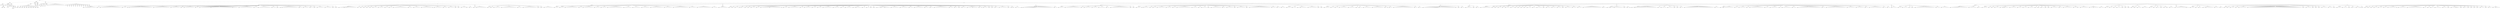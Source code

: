 digraph Tree {
	"t0" [label = "TEI"];
	"t1" [label = "teiHeader"];
	"t2" [label = "fileDesc"];
	"t3" [label = "titleStmt"];
	"t4" [label = "title"];
	"t5" [label = "title"];
	"t6" [label = "author"];
	"t7" [label = "persName"];
	"t8" [label = "forename"];
	"t9" [label = "surname"];
	"t10" [label = "publicationStmt"];
	"t11" [label = "publisher"];
	"t12" [label = "idno"];
	"t13" [label = "idno"];
	"t14" [label = "availability"];
	"t15" [label = "licence"];
	"t16" [label = "ab"];
	"t17" [label = "ref"];
	"t18" [label = "sourceDesc"];
	"t19" [label = "bibl"];
	"t20" [label = "name"];
	"t21" [label = "idno"];
	"t22" [label = "idno"];
	"t23" [label = "availability"];
	"t24" [label = "licence"];
	"t25" [label = "ab"];
	"t26" [label = "ref"];
	"t27" [label = "bibl"];
	"t28" [label = "date"];
	"t29" [label = "idno"];
	"t30" [label = "profileDesc"];
	"t31" [label = "particDesc"];
	"t32" [label = "listPerson"];
	"t33" [label = "person"];
	"t34" [label = "persName"];
	"t35" [label = "person"];
	"t36" [label = "persName"];
	"t37" [label = "person"];
	"t38" [label = "persName"];
	"t39" [label = "person"];
	"t40" [label = "persName"];
	"t41" [label = "person"];
	"t42" [label = "persName"];
	"t43" [label = "person"];
	"t44" [label = "persName"];
	"t45" [label = "person"];
	"t46" [label = "persName"];
	"t47" [label = "person"];
	"t48" [label = "persName"];
	"t49" [label = "person"];
	"t50" [label = "persName"];
	"t51" [label = "person"];
	"t52" [label = "persName"];
	"t53" [label = "textClass"];
	"t54" [label = "keywords"];
	"t55" [label = "term"];
	"t56" [label = "term"];
	"t57" [label = "revisionDesc"];
	"t58" [label = "listChange"];
	"t59" [label = "change"];
	"t60" [label = "text"];
	"t61" [label = "front"];
	"t62" [label = "docTitle"];
	"t63" [label = "titlePart"];
	"t64" [label = "titlePart"];
	"t65" [label = "docDate"];
	"t66" [label = "div"];
	"t67" [label = "div"];
	"t68" [label = "head"];
	"t69" [label = "p"];
	"t70" [label = "p"];
	"t71" [label = "div"];
	"t72" [label = "p"];
	"t73" [label = "div"];
	"t74" [label = "p"];
	"t75" [label = "performance"];
	"t76" [label = "ab"];
	"t77" [label = "div"];
	"t78" [label = "head"];
	"t79" [label = "p"];
	"t80" [label = "p"];
	"t81" [label = "p"];
	"t82" [label = "p"];
	"t83" [label = "p"];
	"t84" [label = "p"];
	"t85" [label = "p"];
	"t86" [label = "p"];
	"t87" [label = "p"];
	"t88" [label = "p"];
	"t89" [label = "p"];
	"t90" [label = "p"];
	"t91" [label = "p"];
	"t92" [label = "p"];
	"t93" [label = "castList"];
	"t94" [label = "head"];
	"t95" [label = "castItem"];
	"t96" [label = "role"];
	"t97" [label = "castItem"];
	"t98" [label = "role"];
	"t99" [label = "castItem"];
	"t100" [label = "role"];
	"t101" [label = "castItem"];
	"t102" [label = "role"];
	"t103" [label = "castItem"];
	"t104" [label = "role"];
	"t105" [label = "castItem"];
	"t106" [label = "role"];
	"t107" [label = "castItem"];
	"t108" [label = "role"];
	"t109" [label = "castItem"];
	"t110" [label = "role"];
	"t111" [label = "castItem"];
	"t112" [label = "role"];
	"t113" [label = "castItem"];
	"t114" [label = "role"];
	"t115" [label = "castItem"];
	"t116" [label = "role"];
	"t117" [label = "castItem"];
	"t118" [label = "role"];
	"t119" [label = "body"];
	"t120" [label = "div"];
	"t121" [label = "head"];
	"t122" [label = "div"];
	"t123" [label = "head"];
	"t124" [label = "sp"];
	"t125" [label = "speaker"];
	"t126" [label = "l"];
	"t127" [label = "l"];
	"t128" [label = "l"];
	"t129" [label = "l"];
	"t130" [label = "l"];
	"t131" [label = "l"];
	"t132" [label = "l"];
	"t133" [label = "l"];
	"t134" [label = "l"];
	"t135" [label = "l"];
	"t136" [label = "sp"];
	"t137" [label = "speaker"];
	"t138" [label = "l"];
	"t139" [label = "sp"];
	"t140" [label = "speaker"];
	"t141" [label = "l"];
	"t142" [label = "l"];
	"t143" [label = "l"];
	"t144" [label = "l"];
	"t145" [label = "l"];
	"t146" [label = "l"];
	"t147" [label = "l"];
	"t148" [label = "l"];
	"t149" [label = "l"];
	"t150" [label = "l"];
	"t151" [label = "l"];
	"t152" [label = "l"];
	"t153" [label = "l"];
	"t154" [label = "l"];
	"t155" [label = "l"];
	"t156" [label = "l"];
	"t157" [label = "l"];
	"t158" [label = "sp"];
	"t159" [label = "speaker"];
	"t160" [label = "l"];
	"t161" [label = "l"];
	"t162" [label = "l"];
	"t163" [label = "sp"];
	"t164" [label = "speaker"];
	"t165" [label = "stage"];
	"t166" [label = "l"];
	"t167" [label = "l"];
	"t168" [label = "l"];
	"t169" [label = "l"];
	"t170" [label = "l"];
	"t171" [label = "l"];
	"t172" [label = "l"];
	"t173" [label = "l"];
	"t174" [label = "l"];
	"t175" [label = "l"];
	"t176" [label = "l"];
	"t177" [label = "l"];
	"t178" [label = "l"];
	"t179" [label = "l"];
	"t180" [label = "l"];
	"t181" [label = "l"];
	"t182" [label = "l"];
	"t183" [label = "l"];
	"t184" [label = "l"];
	"t185" [label = "sp"];
	"t186" [label = "speaker"];
	"t187" [label = "l"];
	"t188" [label = "l"];
	"t189" [label = "l"];
	"t190" [label = "l"];
	"t191" [label = "l"];
	"t192" [label = "l"];
	"t193" [label = "l"];
	"t194" [label = "l"];
	"t195" [label = "l"];
	"t196" [label = "l"];
	"t197" [label = "l"];
	"t198" [label = "l"];
	"t199" [label = "l"];
	"t200" [label = "sp"];
	"t201" [label = "speaker"];
	"t202" [label = "l"];
	"t203" [label = "l"];
	"t204" [label = "l"];
	"t205" [label = "l"];
	"t206" [label = "l"];
	"t207" [label = "l"];
	"t208" [label = "l"];
	"t209" [label = "sp"];
	"t210" [label = "speaker"];
	"t211" [label = "l"];
	"t212" [label = "sp"];
	"t213" [label = "speaker"];
	"t214" [label = "l"];
	"t215" [label = "l"];
	"t216" [label = "l"];
	"t217" [label = "l"];
	"t218" [label = "l"];
	"t219" [label = "l"];
	"t220" [label = "l"];
	"t221" [label = "l"];
	"t222" [label = "sp"];
	"t223" [label = "speaker"];
	"t224" [label = "l"];
	"t225" [label = "l"];
	"t226" [label = "sp"];
	"t227" [label = "speaker"];
	"t228" [label = "l"];
	"t229" [label = "l"];
	"t230" [label = "l"];
	"t231" [label = "l"];
	"t232" [label = "l"];
	"t233" [label = "l"];
	"t234" [label = "l"];
	"t235" [label = "l"];
	"t236" [label = "stage"];
	"t237" [label = "l"];
	"t238" [label = "l"];
	"t239" [label = "l"];
	"t240" [label = "l"];
	"t241" [label = "l"];
	"t242" [label = "l"];
	"t243" [label = "l"];
	"t244" [label = "l"];
	"t245" [label = "l"];
	"t246" [label = "l"];
	"t247" [label = "l"];
	"t248" [label = "l"];
	"t249" [label = "l"];
	"t250" [label = "l"];
	"t251" [label = "l"];
	"t252" [label = "l"];
	"t253" [label = "l"];
	"t254" [label = "stage"];
	"t255" [label = "l"];
	"t256" [label = "l"];
	"t257" [label = "l"];
	"t258" [label = "l"];
	"t259" [label = "sp"];
	"t260" [label = "speaker"];
	"t261" [label = "l"];
	"t262" [label = "l"];
	"t263" [label = "l"];
	"t264" [label = "l"];
	"t265" [label = "l"];
	"t266" [label = "l"];
	"t267" [label = "l"];
	"t268" [label = "l"];
	"t269" [label = "l"];
	"t270" [label = "l"];
	"t271" [label = "l"];
	"t272" [label = "sp"];
	"t273" [label = "speaker"];
	"t274" [label = "l"];
	"t275" [label = "l"];
	"t276" [label = "sp"];
	"t277" [label = "speaker"];
	"t278" [label = "l"];
	"t279" [label = "l"];
	"t280" [label = "l"];
	"t281" [label = "l"];
	"t282" [label = "l"];
	"t283" [label = "l"];
	"t284" [label = "l"];
	"t285" [label = "l"];
	"t286" [label = "l"];
	"t287" [label = "l"];
	"t288" [label = "sp"];
	"t289" [label = "speaker"];
	"t290" [label = "l"];
	"t291" [label = "l"];
	"t292" [label = "l"];
	"t293" [label = "sp"];
	"t294" [label = "speaker"];
	"t295" [label = "l"];
	"t296" [label = "sp"];
	"t297" [label = "speaker"];
	"t298" [label = "stage"];
	"t299" [label = "l"];
	"t300" [label = "l"];
	"t301" [label = "l"];
	"t302" [label = "l"];
	"t303" [label = "l"];
	"t304" [label = "l"];
	"t305" [label = "l"];
	"t306" [label = "l"];
	"t307" [label = "l"];
	"t308" [label = "l"];
	"t309" [label = "l"];
	"t310" [label = "l"];
	"t311" [label = "l"];
	"t312" [label = "sp"];
	"t313" [label = "speaker"];
	"t314" [label = "l"];
	"t315" [label = "l"];
	"t316" [label = "sp"];
	"t317" [label = "speaker"];
	"t318" [label = "l"];
	"t319" [label = "l"];
	"t320" [label = "l"];
	"t321" [label = "l"];
	"t322" [label = "sp"];
	"t323" [label = "speaker"];
	"t324" [label = "l"];
	"t325" [label = "l"];
	"t326" [label = "sp"];
	"t327" [label = "speaker"];
	"t328" [label = "l"];
	"t329" [label = "sp"];
	"t330" [label = "speaker"];
	"t331" [label = "l"];
	"t332" [label = "l"];
	"t333" [label = "l"];
	"t334" [label = "l"];
	"t335" [label = "l"];
	"t336" [label = "sp"];
	"t337" [label = "speaker"];
	"t338" [label = "l"];
	"t339" [label = "l"];
	"t340" [label = "l"];
	"t341" [label = "l"];
	"t342" [label = "l"];
	"t343" [label = "sp"];
	"t344" [label = "speaker"];
	"t345" [label = "l"];
	"t346" [label = "sp"];
	"t347" [label = "speaker"];
	"t348" [label = "l"];
	"t349" [label = "div"];
	"t350" [label = "head"];
	"t351" [label = "sp"];
	"t352" [label = "speaker"];
	"t353" [label = "l"];
	"t354" [label = "l"];
	"t355" [label = "l"];
	"t356" [label = "stage"];
	"t357" [label = "l"];
	"t358" [label = "l"];
	"t359" [label = "l"];
	"t360" [label = "l"];
	"t361" [label = "l"];
	"t362" [label = "l"];
	"t363" [label = "l"];
	"t364" [label = "l"];
	"t365" [label = "l"];
	"t366" [label = "l"];
	"t367" [label = "sp"];
	"t368" [label = "speaker"];
	"t369" [label = "l"];
	"t370" [label = "sp"];
	"t371" [label = "speaker"];
	"t372" [label = "l"];
	"t373" [label = "sp"];
	"t374" [label = "speaker"];
	"t375" [label = "l"];
	"t376" [label = "sp"];
	"t377" [label = "speaker"];
	"t378" [label = "l"];
	"t379" [label = "sp"];
	"t380" [label = "speaker"];
	"t381" [label = "l"];
	"t382" [label = "sp"];
	"t383" [label = "speaker"];
	"t384" [label = "l"];
	"t385" [label = "l"];
	"t386" [label = "l"];
	"t387" [label = "sp"];
	"t388" [label = "speaker"];
	"t389" [label = "l"];
	"t390" [label = "l"];
	"t391" [label = "l"];
	"t392" [label = "l"];
	"t393" [label = "sp"];
	"t394" [label = "speaker"];
	"t395" [label = "l"];
	"t396" [label = "l"];
	"t397" [label = "sp"];
	"t398" [label = "speaker"];
	"t399" [label = "l"];
	"t400" [label = "l"];
	"t401" [label = "sp"];
	"t402" [label = "speaker"];
	"t403" [label = "l"];
	"t404" [label = "l"];
	"t405" [label = "l"];
	"t406" [label = "l"];
	"t407" [label = "l"];
	"t408" [label = "l"];
	"t409" [label = "l"];
	"t410" [label = "l"];
	"t411" [label = "l"];
	"t412" [label = "l"];
	"t413" [label = "l"];
	"t414" [label = "sp"];
	"t415" [label = "speaker"];
	"t416" [label = "l"];
	"t417" [label = "l"];
	"t418" [label = "l"];
	"t419" [label = "sp"];
	"t420" [label = "speaker"];
	"t421" [label = "l"];
	"t422" [label = "l"];
	"t423" [label = "l"];
	"t424" [label = "l"];
	"t425" [label = "l"];
	"t426" [label = "sp"];
	"t427" [label = "speaker"];
	"t428" [label = "l"];
	"t429" [label = "l"];
	"t430" [label = "l"];
	"t431" [label = "l"];
	"t432" [label = "l"];
	"t433" [label = "l"];
	"t434" [label = "l"];
	"t435" [label = "l"];
	"t436" [label = "stage"];
	"t437" [label = "sp"];
	"t438" [label = "speaker"];
	"t439" [label = "l"];
	"t440" [label = "l"];
	"t441" [label = "l"];
	"t442" [label = "l"];
	"t443" [label = "l"];
	"t444" [label = "l"];
	"t445" [label = "sp"];
	"t446" [label = "speaker"];
	"t447" [label = "l"];
	"t448" [label = "l"];
	"t449" [label = "l"];
	"t450" [label = "sp"];
	"t451" [label = "speaker"];
	"t452" [label = "l"];
	"t453" [label = "l"];
	"t454" [label = "l"];
	"t455" [label = "l"];
	"t456" [label = "sp"];
	"t457" [label = "speaker"];
	"t458" [label = "l"];
	"t459" [label = "sp"];
	"t460" [label = "speaker"];
	"t461" [label = "l"];
	"t462" [label = "sp"];
	"t463" [label = "speaker"];
	"t464" [label = "l"];
	"t465" [label = "l"];
	"t466" [label = "l"];
	"t467" [label = "stage"];
	"t468" [label = "l"];
	"t469" [label = "sp"];
	"t470" [label = "speaker"];
	"t471" [label = "l"];
	"t472" [label = "l"];
	"t473" [label = "div"];
	"t474" [label = "head"];
	"t475" [label = "sp"];
	"t476" [label = "speaker"];
	"t477" [label = "l"];
	"t478" [label = "stage"];
	"t479" [label = "l"];
	"t480" [label = "l"];
	"t481" [label = "l"];
	"t482" [label = "l"];
	"t483" [label = "l"];
	"t484" [label = "l"];
	"t485" [label = "l"];
	"t486" [label = "l"];
	"t487" [label = "div"];
	"t488" [label = "head"];
	"t489" [label = "sp"];
	"t490" [label = "speaker"];
	"t491" [label = "l"];
	"t492" [label = "sp"];
	"t493" [label = "speaker"];
	"t494" [label = "l"];
	"t495" [label = "sp"];
	"t496" [label = "speaker"];
	"t497" [label = "l"];
	"t498" [label = "l"];
	"t499" [label = "l"];
	"t500" [label = "l"];
	"t501" [label = "l"];
	"t502" [label = "sp"];
	"t503" [label = "speaker"];
	"t504" [label = "l"];
	"t505" [label = "l"];
	"t506" [label = "l"];
	"t507" [label = "l"];
	"t508" [label = "l"];
	"t509" [label = "l"];
	"t510" [label = "l"];
	"t511" [label = "l"];
	"t512" [label = "l"];
	"t513" [label = "l"];
	"t514" [label = "l"];
	"t515" [label = "l"];
	"t516" [label = "sp"];
	"t517" [label = "speaker"];
	"t518" [label = "l"];
	"t519" [label = "l"];
	"t520" [label = "l"];
	"t521" [label = "sp"];
	"t522" [label = "speaker"];
	"t523" [label = "l"];
	"t524" [label = "l"];
	"t525" [label = "l"];
	"t526" [label = "l"];
	"t527" [label = "l"];
	"t528" [label = "l"];
	"t529" [label = "l"];
	"t530" [label = "l"];
	"t531" [label = "l"];
	"t532" [label = "l"];
	"t533" [label = "l"];
	"t534" [label = "sp"];
	"t535" [label = "speaker"];
	"t536" [label = "l"];
	"t537" [label = "sp"];
	"t538" [label = "speaker"];
	"t539" [label = "l"];
	"t540" [label = "sp"];
	"t541" [label = "speaker"];
	"t542" [label = "l"];
	"t543" [label = "l"];
	"t544" [label = "l"];
	"t545" [label = "l"];
	"t546" [label = "l"];
	"t547" [label = "l"];
	"t548" [label = "l"];
	"t549" [label = "div"];
	"t550" [label = "head"];
	"t551" [label = "div"];
	"t552" [label = "head"];
	"t553" [label = "sp"];
	"t554" [label = "speaker"];
	"t555" [label = "l"];
	"t556" [label = "l"];
	"t557" [label = "l"];
	"t558" [label = "div"];
	"t559" [label = "head"];
	"t560" [label = "sp"];
	"t561" [label = "speaker"];
	"t562" [label = "l"];
	"t563" [label = "l"];
	"t564" [label = "l"];
	"t565" [label = "sp"];
	"t566" [label = "speaker"];
	"t567" [label = "l"];
	"t568" [label = "l"];
	"t569" [label = "l"];
	"t570" [label = "l"];
	"t571" [label = "l"];
	"t572" [label = "l"];
	"t573" [label = "l"];
	"t574" [label = "l"];
	"t575" [label = "l"];
	"t576" [label = "l"];
	"t577" [label = "sp"];
	"t578" [label = "speaker"];
	"t579" [label = "l"];
	"t580" [label = "l"];
	"t581" [label = "sp"];
	"t582" [label = "speaker"];
	"t583" [label = "l"];
	"t584" [label = "l"];
	"t585" [label = "l"];
	"t586" [label = "l"];
	"t587" [label = "l"];
	"t588" [label = "l"];
	"t589" [label = "l"];
	"t590" [label = "l"];
	"t591" [label = "sp"];
	"t592" [label = "speaker"];
	"t593" [label = "l"];
	"t594" [label = "l"];
	"t595" [label = "l"];
	"t596" [label = "l"];
	"t597" [label = "sp"];
	"t598" [label = "speaker"];
	"t599" [label = "l"];
	"t600" [label = "l"];
	"t601" [label = "l"];
	"t602" [label = "l"];
	"t603" [label = "sp"];
	"t604" [label = "speaker"];
	"t605" [label = "l"];
	"t606" [label = "l"];
	"t607" [label = "l"];
	"t608" [label = "l"];
	"t609" [label = "l"];
	"t610" [label = "l"];
	"t611" [label = "l"];
	"t612" [label = "l"];
	"t613" [label = "l"];
	"t614" [label = "l"];
	"t615" [label = "l"];
	"t616" [label = "l"];
	"t617" [label = "sp"];
	"t618" [label = "speaker"];
	"t619" [label = "l"];
	"t620" [label = "l"];
	"t621" [label = "l"];
	"t622" [label = "l"];
	"t623" [label = "l"];
	"t624" [label = "l"];
	"t625" [label = "sp"];
	"t626" [label = "speaker"];
	"t627" [label = "l"];
	"t628" [label = "l"];
	"t629" [label = "l"];
	"t630" [label = "l"];
	"t631" [label = "l"];
	"t632" [label = "l"];
	"t633" [label = "sp"];
	"t634" [label = "speaker"];
	"t635" [label = "l"];
	"t636" [label = "l"];
	"t637" [label = "l"];
	"t638" [label = "l"];
	"t639" [label = "l"];
	"t640" [label = "l"];
	"t641" [label = "sp"];
	"t642" [label = "speaker"];
	"t643" [label = "l"];
	"t644" [label = "l"];
	"t645" [label = "l"];
	"t646" [label = "l"];
	"t647" [label = "l"];
	"t648" [label = "l"];
	"t649" [label = "l"];
	"t650" [label = "l"];
	"t651" [label = "l"];
	"t652" [label = "l"];
	"t653" [label = "sp"];
	"t654" [label = "speaker"];
	"t655" [label = "l"];
	"t656" [label = "l"];
	"t657" [label = "l"];
	"t658" [label = "l"];
	"t659" [label = "l"];
	"t660" [label = "l"];
	"t661" [label = "sp"];
	"t662" [label = "speaker"];
	"t663" [label = "l"];
	"t664" [label = "l"];
	"t665" [label = "l"];
	"t666" [label = "l"];
	"t667" [label = "l"];
	"t668" [label = "l"];
	"t669" [label = "l"];
	"t670" [label = "l"];
	"t671" [label = "l"];
	"t672" [label = "l"];
	"t673" [label = "l"];
	"t674" [label = "l"];
	"t675" [label = "sp"];
	"t676" [label = "speaker"];
	"t677" [label = "l"];
	"t678" [label = "l"];
	"t679" [label = "l"];
	"t680" [label = "l"];
	"t681" [label = "l"];
	"t682" [label = "sp"];
	"t683" [label = "speaker"];
	"t684" [label = "l"];
	"t685" [label = "l"];
	"t686" [label = "l"];
	"t687" [label = "l"];
	"t688" [label = "l"];
	"t689" [label = "l"];
	"t690" [label = "l"];
	"t691" [label = "l"];
	"t692" [label = "l"];
	"t693" [label = "l"];
	"t694" [label = "l"];
	"t695" [label = "sp"];
	"t696" [label = "speaker"];
	"t697" [label = "l"];
	"t698" [label = "l"];
	"t699" [label = "l"];
	"t700" [label = "l"];
	"t701" [label = "div"];
	"t702" [label = "head"];
	"t703" [label = "sp"];
	"t704" [label = "speaker"];
	"t705" [label = "l"];
	"t706" [label = "l"];
	"t707" [label = "l"];
	"t708" [label = "l"];
	"t709" [label = "l"];
	"t710" [label = "l"];
	"t711" [label = "l"];
	"t712" [label = "div"];
	"t713" [label = "head"];
	"t714" [label = "sp"];
	"t715" [label = "speaker"];
	"t716" [label = "l"];
	"t717" [label = "sp"];
	"t718" [label = "speaker"];
	"t719" [label = "l"];
	"t720" [label = "sp"];
	"t721" [label = "speaker"];
	"t722" [label = "l"];
	"t723" [label = "l"];
	"t724" [label = "sp"];
	"t725" [label = "speaker"];
	"t726" [label = "stage"];
	"t727" [label = "l"];
	"t728" [label = "l"];
	"t729" [label = "sp"];
	"t730" [label = "speaker"];
	"t731" [label = "l"];
	"t732" [label = "sp"];
	"t733" [label = "speaker"];
	"t734" [label = "l"];
	"t735" [label = "sp"];
	"t736" [label = "speaker"];
	"t737" [label = "l"];
	"t738" [label = "l"];
	"t739" [label = "l"];
	"t740" [label = "sp"];
	"t741" [label = "speaker"];
	"t742" [label = "l"];
	"t743" [label = "l"];
	"t744" [label = "sp"];
	"t745" [label = "speaker"];
	"t746" [label = "l"];
	"t747" [label = "l"];
	"t748" [label = "l"];
	"t749" [label = "l"];
	"t750" [label = "l"];
	"t751" [label = "l"];
	"t752" [label = "stage"];
	"t753" [label = "l"];
	"t754" [label = "l"];
	"t755" [label = "l"];
	"t756" [label = "l"];
	"t757" [label = "l"];
	"t758" [label = "l"];
	"t759" [label = "l"];
	"t760" [label = "l"];
	"t761" [label = "l"];
	"t762" [label = "stage"];
	"t763" [label = "sp"];
	"t764" [label = "speaker"];
	"t765" [label = "l"];
	"t766" [label = "l"];
	"t767" [label = "l"];
	"t768" [label = "sp"];
	"t769" [label = "speaker"];
	"t770" [label = "l"];
	"t771" [label = "l"];
	"t772" [label = "l"];
	"t773" [label = "l"];
	"t774" [label = "l"];
	"t775" [label = "l"];
	"t776" [label = "l"];
	"t777" [label = "l"];
	"t778" [label = "sp"];
	"t779" [label = "speaker"];
	"t780" [label = "l"];
	"t781" [label = "l"];
	"t782" [label = "sp"];
	"t783" [label = "speaker"];
	"t784" [label = "l"];
	"t785" [label = "l"];
	"t786" [label = "l"];
	"t787" [label = "l"];
	"t788" [label = "l"];
	"t789" [label = "sp"];
	"t790" [label = "speaker"];
	"t791" [label = "l"];
	"t792" [label = "l"];
	"t793" [label = "l"];
	"t794" [label = "sp"];
	"t795" [label = "speaker"];
	"t796" [label = "l"];
	"t797" [label = "l"];
	"t798" [label = "l"];
	"t799" [label = "sp"];
	"t800" [label = "speaker"];
	"t801" [label = "l"];
	"t802" [label = "l"];
	"t803" [label = "l"];
	"t804" [label = "l"];
	"t805" [label = "l"];
	"t806" [label = "l"];
	"t807" [label = "l"];
	"t808" [label = "sp"];
	"t809" [label = "speaker"];
	"t810" [label = "l"];
	"t811" [label = "l"];
	"t812" [label = "l"];
	"t813" [label = "l"];
	"t814" [label = "l"];
	"t815" [label = "sp"];
	"t816" [label = "speaker"];
	"t817" [label = "l"];
	"t818" [label = "l"];
	"t819" [label = "sp"];
	"t820" [label = "speaker"];
	"t821" [label = "l"];
	"t822" [label = "l"];
	"t823" [label = "l"];
	"t824" [label = "l"];
	"t825" [label = "l"];
	"t826" [label = "sp"];
	"t827" [label = "speaker"];
	"t828" [label = "l"];
	"t829" [label = "stage"];
	"t830" [label = "l"];
	"t831" [label = "l"];
	"t832" [label = "l"];
	"t833" [label = "l"];
	"t834" [label = "sp"];
	"t835" [label = "speaker"];
	"t836" [label = "l"];
	"t837" [label = "l"];
	"t838" [label = "sp"];
	"t839" [label = "speaker"];
	"t840" [label = "l"];
	"t841" [label = "l"];
	"t842" [label = "sp"];
	"t843" [label = "speaker"];
	"t844" [label = "l"];
	"t845" [label = "sp"];
	"t846" [label = "speaker"];
	"t847" [label = "l"];
	"t848" [label = "sp"];
	"t849" [label = "speaker"];
	"t850" [label = "l"];
	"t851" [label = "l"];
	"t852" [label = "stage"];
	"t853" [label = "l"];
	"t854" [label = "l"];
	"t855" [label = "stage"];
	"t856" [label = "l"];
	"t857" [label = "l"];
	"t858" [label = "l"];
	"t859" [label = "l"];
	"t860" [label = "sp"];
	"t861" [label = "speaker"];
	"t862" [label = "l"];
	"t863" [label = "l"];
	"t864" [label = "l"];
	"t865" [label = "l"];
	"t866" [label = "l"];
	"t867" [label = "l"];
	"t868" [label = "sp"];
	"t869" [label = "speaker"];
	"t870" [label = "l"];
	"t871" [label = "l"];
	"t872" [label = "l"];
	"t873" [label = "l"];
	"t874" [label = "l"];
	"t875" [label = "l"];
	"t876" [label = "sp"];
	"t877" [label = "speaker"];
	"t878" [label = "l"];
	"t879" [label = "l"];
	"t880" [label = "l"];
	"t881" [label = "sp"];
	"t882" [label = "speaker"];
	"t883" [label = "l"];
	"t884" [label = "l"];
	"t885" [label = "l"];
	"t886" [label = "l"];
	"t887" [label = "l"];
	"t888" [label = "l"];
	"t889" [label = "l"];
	"t890" [label = "sp"];
	"t891" [label = "speaker"];
	"t892" [label = "l"];
	"t893" [label = "l"];
	"t894" [label = "l"];
	"t895" [label = "sp"];
	"t896" [label = "speaker"];
	"t897" [label = "l"];
	"t898" [label = "l"];
	"t899" [label = "sp"];
	"t900" [label = "speaker"];
	"t901" [label = "l"];
	"t902" [label = "l"];
	"t903" [label = "l"];
	"t904" [label = "l"];
	"t905" [label = "l"];
	"t906" [label = "l"];
	"t907" [label = "l"];
	"t908" [label = "l"];
	"t909" [label = "l"];
	"t910" [label = "l"];
	"t911" [label = "l"];
	"t912" [label = "sp"];
	"t913" [label = "speaker"];
	"t914" [label = "l"];
	"t915" [label = "l"];
	"t916" [label = "l"];
	"t917" [label = "sp"];
	"t918" [label = "speaker"];
	"t919" [label = "l"];
	"t920" [label = "l"];
	"t921" [label = "sp"];
	"t922" [label = "speaker"];
	"t923" [label = "l"];
	"t924" [label = "sp"];
	"t925" [label = "speaker"];
	"t926" [label = "l"];
	"t927" [label = "l"];
	"t928" [label = "l"];
	"t929" [label = "sp"];
	"t930" [label = "speaker"];
	"t931" [label = "l"];
	"t932" [label = "l"];
	"t933" [label = "l"];
	"t934" [label = "stage"];
	"t935" [label = "l"];
	"t936" [label = "l"];
	"t937" [label = "l"];
	"t938" [label = "l"];
	"t939" [label = "sp"];
	"t940" [label = "speaker"];
	"t941" [label = "l"];
	"t942" [label = "stage"];
	"t943" [label = "sp"];
	"t944" [label = "speaker"];
	"t945" [label = "l"];
	"t946" [label = "l"];
	"t947" [label = "l"];
	"t948" [label = "sp"];
	"t949" [label = "speaker"];
	"t950" [label = "l"];
	"t951" [label = "sp"];
	"t952" [label = "speaker"];
	"t953" [label = "l"];
	"t954" [label = "sp"];
	"t955" [label = "speaker"];
	"t956" [label = "l"];
	"t957" [label = "l"];
	"t958" [label = "sp"];
	"t959" [label = "speaker"];
	"t960" [label = "l"];
	"t961" [label = "l"];
	"t962" [label = "l"];
	"t963" [label = "l"];
	"t964" [label = "l"];
	"t965" [label = "l"];
	"t966" [label = "sp"];
	"t967" [label = "speaker"];
	"t968" [label = "l"];
	"t969" [label = "sp"];
	"t970" [label = "speaker"];
	"t971" [label = "stage"];
	"t972" [label = "l"];
	"t973" [label = "sp"];
	"t974" [label = "speaker"];
	"t975" [label = "l"];
	"t976" [label = "l"];
	"t977" [label = "l"];
	"t978" [label = "div"];
	"t979" [label = "head"];
	"t980" [label = "stage"];
	"t981" [label = "sp"];
	"t982" [label = "speaker"];
	"t983" [label = "stage"];
	"t984" [label = "l"];
	"t985" [label = "l"];
	"t986" [label = "l"];
	"t987" [label = "l"];
	"t988" [label = "l"];
	"t989" [label = "l"];
	"t990" [label = "l"];
	"t991" [label = "l"];
	"t992" [label = "l"];
	"t993" [label = "l"];
	"t994" [label = "l"];
	"t995" [label = "l"];
	"t996" [label = "l"];
	"t997" [label = "l"];
	"t998" [label = "l"];
	"t999" [label = "l"];
	"t1000" [label = "l"];
	"t1001" [label = "l"];
	"t1002" [label = "l"];
	"t1003" [label = "l"];
	"t1004" [label = "l"];
	"t1005" [label = "l"];
	"t1006" [label = "l"];
	"t1007" [label = "l"];
	"t1008" [label = "l"];
	"t1009" [label = "sp"];
	"t1010" [label = "speaker"];
	"t1011" [label = "l"];
	"t1012" [label = "l"];
	"t1013" [label = "div"];
	"t1014" [label = "head"];
	"t1015" [label = "div"];
	"t1016" [label = "head"];
	"t1017" [label = "sp"];
	"t1018" [label = "speaker"];
	"t1019" [label = "l"];
	"t1020" [label = "l"];
	"t1021" [label = "l"];
	"t1022" [label = "l"];
	"t1023" [label = "sp"];
	"t1024" [label = "speaker"];
	"t1025" [label = "l"];
	"t1026" [label = "l"];
	"t1027" [label = "l"];
	"t1028" [label = "l"];
	"t1029" [label = "l"];
	"t1030" [label = "l"];
	"t1031" [label = "l"];
	"t1032" [label = "l"];
	"t1033" [label = "l"];
	"t1034" [label = "l"];
	"t1035" [label = "l"];
	"t1036" [label = "l"];
	"t1037" [label = "sp"];
	"t1038" [label = "speaker"];
	"t1039" [label = "l"];
	"t1040" [label = "sp"];
	"t1041" [label = "speaker"];
	"t1042" [label = "l"];
	"t1043" [label = "l"];
	"t1044" [label = "l"];
	"t1045" [label = "l"];
	"t1046" [label = "l"];
	"t1047" [label = "sp"];
	"t1048" [label = "speaker"];
	"t1049" [label = "l"];
	"t1050" [label = "l"];
	"t1051" [label = "l"];
	"t1052" [label = "l"];
	"t1053" [label = "sp"];
	"t1054" [label = "speaker"];
	"t1055" [label = "l"];
	"t1056" [label = "l"];
	"t1057" [label = "l"];
	"t1058" [label = "l"];
	"t1059" [label = "l"];
	"t1060" [label = "sp"];
	"t1061" [label = "speaker"];
	"t1062" [label = "l"];
	"t1063" [label = "l"];
	"t1064" [label = "sp"];
	"t1065" [label = "speaker"];
	"t1066" [label = "l"];
	"t1067" [label = "l"];
	"t1068" [label = "l"];
	"t1069" [label = "l"];
	"t1070" [label = "l"];
	"t1071" [label = "l"];
	"t1072" [label = "l"];
	"t1073" [label = "l"];
	"t1074" [label = "l"];
	"t1075" [label = "l"];
	"t1076" [label = "l"];
	"t1077" [label = "l"];
	"t1078" [label = "l"];
	"t1079" [label = "l"];
	"t1080" [label = "l"];
	"t1081" [label = "sp"];
	"t1082" [label = "speaker"];
	"t1083" [label = "l"];
	"t1084" [label = "sp"];
	"t1085" [label = "speaker"];
	"t1086" [label = "l"];
	"t1087" [label = "div"];
	"t1088" [label = "head"];
	"t1089" [label = "sp"];
	"t1090" [label = "speaker"];
	"t1091" [label = "l"];
	"t1092" [label = "l"];
	"t1093" [label = "l"];
	"t1094" [label = "sp"];
	"t1095" [label = "speaker"];
	"t1096" [label = "stage"];
	"t1097" [label = "l"];
	"t1098" [label = "l"];
	"t1099" [label = "l"];
	"t1100" [label = "l"];
	"t1101" [label = "sp"];
	"t1102" [label = "speaker"];
	"t1103" [label = "l"];
	"t1104" [label = "sp"];
	"t1105" [label = "speaker"];
	"t1106" [label = "l"];
	"t1107" [label = "l"];
	"t1108" [label = "sp"];
	"t1109" [label = "speaker"];
	"t1110" [label = "l"];
	"t1111" [label = "l"];
	"t1112" [label = "l"];
	"t1113" [label = "l"];
	"t1114" [label = "l"];
	"t1115" [label = "l"];
	"t1116" [label = "sp"];
	"t1117" [label = "speaker"];
	"t1118" [label = "l"];
	"t1119" [label = "l"];
	"t1120" [label = "l"];
	"t1121" [label = "l"];
	"t1122" [label = "sp"];
	"t1123" [label = "speaker"];
	"t1124" [label = "l"];
	"t1125" [label = "l"];
	"t1126" [label = "sp"];
	"t1127" [label = "speaker"];
	"t1128" [label = "l"];
	"t1129" [label = "l"];
	"t1130" [label = "l"];
	"t1131" [label = "l"];
	"t1132" [label = "l"];
	"t1133" [label = "l"];
	"t1134" [label = "l"];
	"t1135" [label = "l"];
	"t1136" [label = "l"];
	"t1137" [label = "l"];
	"t1138" [label = "l"];
	"t1139" [label = "sp"];
	"t1140" [label = "speaker"];
	"t1141" [label = "l"];
	"t1142" [label = "l"];
	"t1143" [label = "l"];
	"t1144" [label = "l"];
	"t1145" [label = "sp"];
	"t1146" [label = "speaker"];
	"t1147" [label = "l"];
	"t1148" [label = "sp"];
	"t1149" [label = "speaker"];
	"t1150" [label = "l"];
	"t1151" [label = "l"];
	"t1152" [label = "l"];
	"t1153" [label = "l"];
	"t1154" [label = "sp"];
	"t1155" [label = "speaker"];
	"t1156" [label = "l"];
	"t1157" [label = "sp"];
	"t1158" [label = "speaker"];
	"t1159" [label = "l"];
	"t1160" [label = "l"];
	"t1161" [label = "l"];
	"t1162" [label = "l"];
	"t1163" [label = "l"];
	"t1164" [label = "l"];
	"t1165" [label = "l"];
	"t1166" [label = "l"];
	"t1167" [label = "sp"];
	"t1168" [label = "speaker"];
	"t1169" [label = "l"];
	"t1170" [label = "l"];
	"t1171" [label = "sp"];
	"t1172" [label = "speaker"];
	"t1173" [label = "l"];
	"t1174" [label = "l"];
	"t1175" [label = "l"];
	"t1176" [label = "l"];
	"t1177" [label = "l"];
	"t1178" [label = "sp"];
	"t1179" [label = "speaker"];
	"t1180" [label = "l"];
	"t1181" [label = "sp"];
	"t1182" [label = "speaker"];
	"t1183" [label = "l"];
	"t1184" [label = "l"];
	"t1185" [label = "l"];
	"t1186" [label = "l"];
	"t1187" [label = "l"];
	"t1188" [label = "l"];
	"t1189" [label = "sp"];
	"t1190" [label = "speaker"];
	"t1191" [label = "l"];
	"t1192" [label = "sp"];
	"t1193" [label = "speaker"];
	"t1194" [label = "l"];
	"t1195" [label = "l"];
	"t1196" [label = "l"];
	"t1197" [label = "l"];
	"t1198" [label = "l"];
	"t1199" [label = "l"];
	"t1200" [label = "l"];
	"t1201" [label = "l"];
	"t1202" [label = "l"];
	"t1203" [label = "l"];
	"t1204" [label = "l"];
	"t1205" [label = "l"];
	"t1206" [label = "l"];
	"t1207" [label = "l"];
	"t1208" [label = "l"];
	"t1209" [label = "l"];
	"t1210" [label = "l"];
	"t1211" [label = "sp"];
	"t1212" [label = "speaker"];
	"t1213" [label = "l"];
	"t1214" [label = "l"];
	"t1215" [label = "l"];
	"t1216" [label = "sp"];
	"t1217" [label = "speaker"];
	"t1218" [label = "l"];
	"t1219" [label = "l"];
	"t1220" [label = "sp"];
	"t1221" [label = "speaker"];
	"t1222" [label = "l"];
	"t1223" [label = "l"];
	"t1224" [label = "l"];
	"t1225" [label = "div"];
	"t1226" [label = "head"];
	"t1227" [label = "sp"];
	"t1228" [label = "speaker"];
	"t1229" [label = "l"];
	"t1230" [label = "l"];
	"t1231" [label = "l"];
	"t1232" [label = "sp"];
	"t1233" [label = "speaker"];
	"t1234" [label = "l"];
	"t1235" [label = "l"];
	"t1236" [label = "l"];
	"t1237" [label = "sp"];
	"t1238" [label = "speaker"];
	"t1239" [label = "l"];
	"t1240" [label = "stage"];
	"t1241" [label = "l"];
	"t1242" [label = "l"];
	"t1243" [label = "l"];
	"t1244" [label = "l"];
	"t1245" [label = "l"];
	"t1246" [label = "sp"];
	"t1247" [label = "speaker"];
	"t1248" [label = "l"];
	"t1249" [label = "l"];
	"t1250" [label = "l"];
	"t1251" [label = "l"];
	"t1252" [label = "l"];
	"t1253" [label = "l"];
	"t1254" [label = "l"];
	"t1255" [label = "sp"];
	"t1256" [label = "speaker"];
	"t1257" [label = "l"];
	"t1258" [label = "sp"];
	"t1259" [label = "speaker"];
	"t1260" [label = "l"];
	"t1261" [label = "div"];
	"t1262" [label = "head"];
	"t1263" [label = "sp"];
	"t1264" [label = "speaker"];
	"t1265" [label = "l"];
	"t1266" [label = "l"];
	"t1267" [label = "l"];
	"t1268" [label = "l"];
	"t1269" [label = "sp"];
	"t1270" [label = "speaker"];
	"t1271" [label = "l"];
	"t1272" [label = "l"];
	"t1273" [label = "sp"];
	"t1274" [label = "speaker"];
	"t1275" [label = "l"];
	"t1276" [label = "l"];
	"t1277" [label = "sp"];
	"t1278" [label = "speaker"];
	"t1279" [label = "l"];
	"t1280" [label = "l"];
	"t1281" [label = "l"];
	"t1282" [label = "l"];
	"t1283" [label = "l"];
	"t1284" [label = "l"];
	"t1285" [label = "sp"];
	"t1286" [label = "speaker"];
	"t1287" [label = "l"];
	"t1288" [label = "l"];
	"t1289" [label = "l"];
	"t1290" [label = "l"];
	"t1291" [label = "l"];
	"t1292" [label = "sp"];
	"t1293" [label = "speaker"];
	"t1294" [label = "l"];
	"t1295" [label = "sp"];
	"t1296" [label = "speaker"];
	"t1297" [label = "l"];
	"t1298" [label = "l"];
	"t1299" [label = "sp"];
	"t1300" [label = "speaker"];
	"t1301" [label = "l"];
	"t1302" [label = "l"];
	"t1303" [label = "l"];
	"t1304" [label = "l"];
	"t1305" [label = "l"];
	"t1306" [label = "l"];
	"t1307" [label = "sp"];
	"t1308" [label = "speaker"];
	"t1309" [label = "l"];
	"t1310" [label = "l"];
	"t1311" [label = "l"];
	"t1312" [label = "l"];
	"t1313" [label = "l"];
	"t1314" [label = "l"];
	"t1315" [label = "l"];
	"t1316" [label = "l"];
	"t1317" [label = "l"];
	"t1318" [label = "sp"];
	"t1319" [label = "speaker"];
	"t1320" [label = "l"];
	"t1321" [label = "stage"];
	"t1322" [label = "sp"];
	"t1323" [label = "speaker"];
	"t1324" [label = "l"];
	"t1325" [label = "l"];
	"t1326" [label = "sp"];
	"t1327" [label = "speaker"];
	"t1328" [label = "l"];
	"t1329" [label = "l"];
	"t1330" [label = "l"];
	"t1331" [label = "l"];
	"t1332" [label = "l"];
	"t1333" [label = "l"];
	"t1334" [label = "l"];
	"t1335" [label = "l"];
	"t1336" [label = "l"];
	"t1337" [label = "l"];
	"t1338" [label = "l"];
	"t1339" [label = "l"];
	"t1340" [label = "l"];
	"t1341" [label = "l"];
	"t1342" [label = "l"];
	"t1343" [label = "l"];
	"t1344" [label = "sp"];
	"t1345" [label = "speaker"];
	"t1346" [label = "l"];
	"t1347" [label = "l"];
	"t1348" [label = "sp"];
	"t1349" [label = "speaker"];
	"t1350" [label = "l"];
	"t1351" [label = "l"];
	"t1352" [label = "div"];
	"t1353" [label = "head"];
	"t1354" [label = "sp"];
	"t1355" [label = "speaker"];
	"t1356" [label = "l"];
	"t1357" [label = "l"];
	"t1358" [label = "l"];
	"t1359" [label = "l"];
	"t1360" [label = "l"];
	"t1361" [label = "l"];
	"t1362" [label = "l"];
	"t1363" [label = "l"];
	"t1364" [label = "l"];
	"t1365" [label = "l"];
	"t1366" [label = "l"];
	"t1367" [label = "l"];
	"t1368" [label = "l"];
	"t1369" [label = "l"];
	"t1370" [label = "l"];
	"t1371" [label = "l"];
	"t1372" [label = "l"];
	"t1373" [label = "l"];
	"t1374" [label = "l"];
	"t1375" [label = "l"];
	"t1376" [label = "l"];
	"t1377" [label = "l"];
	"t1378" [label = "l"];
	"t1379" [label = "l"];
	"t1380" [label = "l"];
	"t1381" [label = "l"];
	"t1382" [label = "stage"];
	"t1383" [label = "l"];
	"t1384" [label = "sp"];
	"t1385" [label = "speaker"];
	"t1386" [label = "l"];
	"t1387" [label = "sp"];
	"t1388" [label = "speaker"];
	"t1389" [label = "l"];
	"t1390" [label = "l"];
	"t1391" [label = "div"];
	"t1392" [label = "head"];
	"t1393" [label = "sp"];
	"t1394" [label = "speaker"];
	"t1395" [label = "l"];
	"t1396" [label = "l"];
	"t1397" [label = "l"];
	"t1398" [label = "l"];
	"t1399" [label = "l"];
	"t1400" [label = "sp"];
	"t1401" [label = "speaker"];
	"t1402" [label = "l"];
	"t1403" [label = "sp"];
	"t1404" [label = "speaker"];
	"t1405" [label = "l"];
	"t1406" [label = "l"];
	"t1407" [label = "div"];
	"t1408" [label = "head"];
	"t1409" [label = "div"];
	"t1410" [label = "head"];
	"t1411" [label = "sp"];
	"t1412" [label = "speaker"];
	"t1413" [label = "l"];
	"t1414" [label = "l"];
	"t1415" [label = "l"];
	"t1416" [label = "l"];
	"t1417" [label = "l"];
	"t1418" [label = "l"];
	"t1419" [label = "l"];
	"t1420" [label = "l"];
	"t1421" [label = "div"];
	"t1422" [label = "head"];
	"t1423" [label = "sp"];
	"t1424" [label = "speaker"];
	"t1425" [label = "l"];
	"t1426" [label = "sp"];
	"t1427" [label = "speaker"];
	"t1428" [label = "l"];
	"t1429" [label = "sp"];
	"t1430" [label = "speaker"];
	"t1431" [label = "l"];
	"t1432" [label = "l"];
	"t1433" [label = "sp"];
	"t1434" [label = "speaker"];
	"t1435" [label = "l"];
	"t1436" [label = "sp"];
	"t1437" [label = "speaker"];
	"t1438" [label = "l"];
	"t1439" [label = "l"];
	"t1440" [label = "l"];
	"t1441" [label = "sp"];
	"t1442" [label = "speaker"];
	"t1443" [label = "l"];
	"t1444" [label = "l"];
	"t1445" [label = "sp"];
	"t1446" [label = "speaker"];
	"t1447" [label = "l"];
	"t1448" [label = "sp"];
	"t1449" [label = "speaker"];
	"t1450" [label = "l"];
	"t1451" [label = "sp"];
	"t1452" [label = "speaker"];
	"t1453" [label = "l"];
	"t1454" [label = "sp"];
	"t1455" [label = "speaker"];
	"t1456" [label = "l"];
	"t1457" [label = "sp"];
	"t1458" [label = "speaker"];
	"t1459" [label = "l"];
	"t1460" [label = "l"];
	"t1461" [label = "l"];
	"t1462" [label = "sp"];
	"t1463" [label = "speaker"];
	"t1464" [label = "l"];
	"t1465" [label = "l"];
	"t1466" [label = "sp"];
	"t1467" [label = "speaker"];
	"t1468" [label = "l"];
	"t1469" [label = "l"];
	"t1470" [label = "l"];
	"t1471" [label = "l"];
	"t1472" [label = "sp"];
	"t1473" [label = "speaker"];
	"t1474" [label = "l"];
	"t1475" [label = "sp"];
	"t1476" [label = "speaker"];
	"t1477" [label = "l"];
	"t1478" [label = "l"];
	"t1479" [label = "l"];
	"t1480" [label = "sp"];
	"t1481" [label = "speaker"];
	"t1482" [label = "l"];
	"t1483" [label = "l"];
	"t1484" [label = "l"];
	"t1485" [label = "sp"];
	"t1486" [label = "speaker"];
	"t1487" [label = "l"];
	"t1488" [label = "l"];
	"t1489" [label = "l"];
	"t1490" [label = "sp"];
	"t1491" [label = "speaker"];
	"t1492" [label = "l"];
	"t1493" [label = "sp"];
	"t1494" [label = "speaker"];
	"t1495" [label = "l"];
	"t1496" [label = "l"];
	"t1497" [label = "l"];
	"t1498" [label = "l"];
	"t1499" [label = "sp"];
	"t1500" [label = "speaker"];
	"t1501" [label = "l"];
	"t1502" [label = "l"];
	"t1503" [label = "l"];
	"t1504" [label = "sp"];
	"t1505" [label = "speaker"];
	"t1506" [label = "l"];
	"t1507" [label = "l"];
	"t1508" [label = "l"];
	"t1509" [label = "sp"];
	"t1510" [label = "speaker"];
	"t1511" [label = "l"];
	"t1512" [label = "l"];
	"t1513" [label = "l"];
	"t1514" [label = "l"];
	"t1515" [label = "l"];
	"t1516" [label = "l"];
	"t1517" [label = "l"];
	"t1518" [label = "l"];
	"t1519" [label = "l"];
	"t1520" [label = "l"];
	"t1521" [label = "l"];
	"t1522" [label = "l"];
	"t1523" [label = "l"];
	"t1524" [label = "l"];
	"t1525" [label = "l"];
	"t1526" [label = "sp"];
	"t1527" [label = "speaker"];
	"t1528" [label = "l"];
	"t1529" [label = "l"];
	"t1530" [label = "div"];
	"t1531" [label = "head"];
	"t1532" [label = "sp"];
	"t1533" [label = "speaker"];
	"t1534" [label = "l"];
	"t1535" [label = "sp"];
	"t1536" [label = "speaker"];
	"t1537" [label = "l"];
	"t1538" [label = "l"];
	"t1539" [label = "stage"];
	"t1540" [label = "l"];
	"t1541" [label = "l"];
	"t1542" [label = "l"];
	"t1543" [label = "l"];
	"t1544" [label = "l"];
	"t1545" [label = "l"];
	"t1546" [label = "l"];
	"t1547" [label = "sp"];
	"t1548" [label = "speaker"];
	"t1549" [label = "l"];
	"t1550" [label = "sp"];
	"t1551" [label = "speaker"];
	"t1552" [label = "l"];
	"t1553" [label = "stage"];
	"t1554" [label = "div"];
	"t1555" [label = "head"];
	"t1556" [label = "sp"];
	"t1557" [label = "speaker"];
	"t1558" [label = "l"];
	"t1559" [label = "sp"];
	"t1560" [label = "speaker"];
	"t1561" [label = "l"];
	"t1562" [label = "l"];
	"t1563" [label = "l"];
	"t1564" [label = "l"];
	"t1565" [label = "l"];
	"t1566" [label = "l"];
	"t1567" [label = "l"];
	"t1568" [label = "l"];
	"t1569" [label = "l"];
	"t1570" [label = "l"];
	"t1571" [label = "l"];
	"t1572" [label = "l"];
	"t1573" [label = "l"];
	"t1574" [label = "l"];
	"t1575" [label = "l"];
	"t1576" [label = "l"];
	"t1577" [label = "l"];
	"t1578" [label = "l"];
	"t1579" [label = "sp"];
	"t1580" [label = "speaker"];
	"t1581" [label = "l"];
	"t1582" [label = "sp"];
	"t1583" [label = "speaker"];
	"t1584" [label = "l"];
	"t1585" [label = "l"];
	"t1586" [label = "l"];
	"t1587" [label = "l"];
	"t1588" [label = "sp"];
	"t1589" [label = "speaker"];
	"t1590" [label = "l"];
	"t1591" [label = "l"];
	"t1592" [label = "l"];
	"t1593" [label = "l"];
	"t1594" [label = "sp"];
	"t1595" [label = "speaker"];
	"t1596" [label = "l"];
	"t1597" [label = "sp"];
	"t1598" [label = "speaker"];
	"t1599" [label = "l"];
	"t1600" [label = "sp"];
	"t1601" [label = "speaker"];
	"t1602" [label = "l"];
	"t1603" [label = "l"];
	"t1604" [label = "sp"];
	"t1605" [label = "speaker"];
	"t1606" [label = "l"];
	"t1607" [label = "l"];
	"t1608" [label = "l"];
	"t1609" [label = "l"];
	"t1610" [label = "l"];
	"t1611" [label = "l"];
	"t1612" [label = "l"];
	"t1613" [label = "l"];
	"t1614" [label = "l"];
	"t1615" [label = "l"];
	"t1616" [label = "l"];
	"t1617" [label = "l"];
	"t1618" [label = "l"];
	"t1619" [label = "l"];
	"t1620" [label = "l"];
	"t1621" [label = "l"];
	"t1622" [label = "l"];
	"t1623" [label = "l"];
	"t1624" [label = "l"];
	"t1625" [label = "l"];
	"t1626" [label = "l"];
	"t1627" [label = "l"];
	"t1628" [label = "l"];
	"t1629" [label = "l"];
	"t1630" [label = "sp"];
	"t1631" [label = "speaker"];
	"t1632" [label = "l"];
	"t1633" [label = "l"];
	"t1634" [label = "l"];
	"t1635" [label = "div"];
	"t1636" [label = "head"];
	"t1637" [label = "sp"];
	"t1638" [label = "speaker"];
	"t1639" [label = "l"];
	"t1640" [label = "sp"];
	"t1641" [label = "speaker"];
	"t1642" [label = "l"];
	"t1643" [label = "l"];
	"t1644" [label = "l"];
	"t1645" [label = "l"];
	"t1646" [label = "l"];
	"t1647" [label = "l"];
	"t1648" [label = "l"];
	"t1649" [label = "l"];
	"t1650" [label = "sp"];
	"t1651" [label = "speaker"];
	"t1652" [label = "l"];
	"t1653" [label = "l"];
	"t1654" [label = "sp"];
	"t1655" [label = "speaker"];
	"t1656" [label = "l"];
	"t1657" [label = "l"];
	"t1658" [label = "l"];
	"t1659" [label = "l"];
	"t1660" [label = "l"];
	"t1661" [label = "sp"];
	"t1662" [label = "speaker"];
	"t1663" [label = "l"];
	"t1664" [label = "sp"];
	"t1665" [label = "speaker"];
	"t1666" [label = "l"];
	"t1667" [label = "l"];
	"t1668" [label = "l"];
	"t1669" [label = "l"];
	"t1670" [label = "l"];
	"t1671" [label = "l"];
	"t1672" [label = "l"];
	"t1673" [label = "l"];
	"t1674" [label = "l"];
	"t1675" [label = "l"];
	"t1676" [label = "l"];
	"t1677" [label = "sp"];
	"t1678" [label = "speaker"];
	"t1679" [label = "l"];
	"t1680" [label = "l"];
	"t1681" [label = "l"];
	"t1682" [label = "sp"];
	"t1683" [label = "speaker"];
	"t1684" [label = "l"];
	"t1685" [label = "l"];
	"t1686" [label = "l"];
	"t1687" [label = "l"];
	"t1688" [label = "l"];
	"t1689" [label = "l"];
	"t1690" [label = "sp"];
	"t1691" [label = "speaker"];
	"t1692" [label = "l"];
	"t1693" [label = "sp"];
	"t1694" [label = "speaker"];
	"t1695" [label = "l"];
	"t1696" [label = "l"];
	"t1697" [label = "l"];
	"t1698" [label = "l"];
	"t1699" [label = "l"];
	"t1700" [label = "l"];
	"t1701" [label = "l"];
	"t1702" [label = "sp"];
	"t1703" [label = "speaker"];
	"t1704" [label = "l"];
	"t1705" [label = "l"];
	"t1706" [label = "l"];
	"t1707" [label = "sp"];
	"t1708" [label = "speaker"];
	"t1709" [label = "l"];
	"t1710" [label = "l"];
	"t1711" [label = "l"];
	"t1712" [label = "l"];
	"t1713" [label = "l"];
	"t1714" [label = "l"];
	"t1715" [label = "l"];
	"t1716" [label = "l"];
	"t1717" [label = "l"];
	"t1718" [label = "l"];
	"t1719" [label = "l"];
	"t1720" [label = "l"];
	"t1721" [label = "l"];
	"t1722" [label = "l"];
	"t1723" [label = "l"];
	"t1724" [label = "l"];
	"t1725" [label = "l"];
	"t1726" [label = "l"];
	"t1727" [label = "l"];
	"t1728" [label = "sp"];
	"t1729" [label = "speaker"];
	"t1730" [label = "l"];
	"t1731" [label = "l"];
	"t1732" [label = "sp"];
	"t1733" [label = "speaker"];
	"t1734" [label = "l"];
	"t1735" [label = "l"];
	"t1736" [label = "l"];
	"t1737" [label = "l"];
	"t1738" [label = "l"];
	"t1739" [label = "l"];
	"t1740" [label = "l"];
	"t1741" [label = "l"];
	"t1742" [label = "l"];
	"t1743" [label = "l"];
	"t1744" [label = "l"];
	"t1745" [label = "l"];
	"t1746" [label = "l"];
	"t1747" [label = "l"];
	"t1748" [label = "l"];
	"t1749" [label = "l"];
	"t1750" [label = "sp"];
	"t1751" [label = "speaker"];
	"t1752" [label = "l"];
	"t1753" [label = "l"];
	"t1754" [label = "l"];
	"t1755" [label = "l"];
	"t1756" [label = "l"];
	"t1757" [label = "l"];
	"t1758" [label = "sp"];
	"t1759" [label = "speaker"];
	"t1760" [label = "l"];
	"t1761" [label = "l"];
	"t1762" [label = "l"];
	"t1763" [label = "l"];
	"t1764" [label = "l"];
	"t1765" [label = "l"];
	"t1766" [label = "sp"];
	"t1767" [label = "speaker"];
	"t1768" [label = "l"];
	"t1769" [label = "l"];
	"t1770" [label = "sp"];
	"t1771" [label = "speaker"];
	"t1772" [label = "l"];
	"t1773" [label = "l"];
	"t1774" [label = "l"];
	"t1775" [label = "l"];
	"t1776" [label = "l"];
	"t1777" [label = "l"];
	"t1778" [label = "l"];
	"t1779" [label = "l"];
	"t1780" [label = "l"];
	"t1781" [label = "l"];
	"t1782" [label = "sp"];
	"t1783" [label = "speaker"];
	"t1784" [label = "l"];
	"t1785" [label = "l"];
	"t1786" [label = "sp"];
	"t1787" [label = "speaker"];
	"t1788" [label = "l"];
	"t1789" [label = "l"];
	"t1790" [label = "div"];
	"t1791" [label = "head"];
	"t1792" [label = "sp"];
	"t1793" [label = "speaker"];
	"t1794" [label = "l"];
	"t1795" [label = "l"];
	"t1796" [label = "l"];
	"t1797" [label = "l"];
	"t1798" [label = "div"];
	"t1799" [label = "head"];
	"t1800" [label = "sp"];
	"t1801" [label = "speaker"];
	"t1802" [label = "l"];
	"t1803" [label = "l"];
	"t1804" [label = "sp"];
	"t1805" [label = "speaker"];
	"t1806" [label = "l"];
	"t1807" [label = "l"];
	"t1808" [label = "l"];
	"t1809" [label = "l"];
	"t1810" [label = "sp"];
	"t1811" [label = "speaker"];
	"t1812" [label = "l"];
	"t1813" [label = "sp"];
	"t1814" [label = "speaker"];
	"t1815" [label = "l"];
	"t1816" [label = "sp"];
	"t1817" [label = "speaker"];
	"t1818" [label = "l"];
	"t1819" [label = "l"];
	"t1820" [label = "l"];
	"t1821" [label = "l"];
	"t1822" [label = "l"];
	"t1823" [label = "l"];
	"t1824" [label = "l"];
	"t1825" [label = "l"];
	"t1826" [label = "l"];
	"t1827" [label = "l"];
	"t1828" [label = "l"];
	"t1829" [label = "l"];
	"t1830" [label = "l"];
	"t1831" [label = "l"];
	"t1832" [label = "l"];
	"t1833" [label = "l"];
	"t1834" [label = "sp"];
	"t1835" [label = "speaker"];
	"t1836" [label = "l"];
	"t1837" [label = "l"];
	"t1838" [label = "l"];
	"t1839" [label = "sp"];
	"t1840" [label = "speaker"];
	"t1841" [label = "l"];
	"t1842" [label = "l"];
	"t1843" [label = "l"];
	"t1844" [label = "l"];
	"t1845" [label = "l"];
	"t1846" [label = "l"];
	"t1847" [label = "div"];
	"t1848" [label = "head"];
	"t1849" [label = "div"];
	"t1850" [label = "head"];
	"t1851" [label = "sp"];
	"t1852" [label = "speaker"];
	"t1853" [label = "l"];
	"t1854" [label = "l"];
	"t1855" [label = "l"];
	"t1856" [label = "l"];
	"t1857" [label = "l"];
	"t1858" [label = "l"];
	"t1859" [label = "l"];
	"t1860" [label = "l"];
	"t1861" [label = "l"];
	"t1862" [label = "l"];
	"t1863" [label = "l"];
	"t1864" [label = "l"];
	"t1865" [label = "l"];
	"t1866" [label = "l"];
	"t1867" [label = "sp"];
	"t1868" [label = "speaker"];
	"t1869" [label = "l"];
	"t1870" [label = "l"];
	"t1871" [label = "l"];
	"t1872" [label = "l"];
	"t1873" [label = "l"];
	"t1874" [label = "l"];
	"t1875" [label = "sp"];
	"t1876" [label = "speaker"];
	"t1877" [label = "l"];
	"t1878" [label = "l"];
	"t1879" [label = "div"];
	"t1880" [label = "head"];
	"t1881" [label = "sp"];
	"t1882" [label = "speaker"];
	"t1883" [label = "l"];
	"t1884" [label = "l"];
	"t1885" [label = "l"];
	"t1886" [label = "l"];
	"t1887" [label = "sp"];
	"t1888" [label = "speaker"];
	"t1889" [label = "l"];
	"t1890" [label = "sp"];
	"t1891" [label = "speaker"];
	"t1892" [label = "l"];
	"t1893" [label = "sp"];
	"t1894" [label = "speaker"];
	"t1895" [label = "l"];
	"t1896" [label = "l"];
	"t1897" [label = "l"];
	"t1898" [label = "sp"];
	"t1899" [label = "speaker"];
	"t1900" [label = "l"];
	"t1901" [label = "stage"];
	"t1902" [label = "stage"];
	"t1903" [label = "l"];
	"t1904" [label = "l"];
	"t1905" [label = "l"];
	"t1906" [label = "sp"];
	"t1907" [label = "speaker"];
	"t1908" [label = "l"];
	"t1909" [label = "l"];
	"t1910" [label = "l"];
	"t1911" [label = "l"];
	"t1912" [label = "l"];
	"t1913" [label = "sp"];
	"t1914" [label = "speaker"];
	"t1915" [label = "l"];
	"t1916" [label = "l"];
	"t1917" [label = "l"];
	"t1918" [label = "sp"];
	"t1919" [label = "speaker"];
	"t1920" [label = "l"];
	"t1921" [label = "l"];
	"t1922" [label = "l"];
	"t1923" [label = "sp"];
	"t1924" [label = "speaker"];
	"t1925" [label = "l"];
	"t1926" [label = "l"];
	"t1927" [label = "l"];
	"t1928" [label = "l"];
	"t1929" [label = "sp"];
	"t1930" [label = "speaker"];
	"t1931" [label = "l"];
	"t1932" [label = "sp"];
	"t1933" [label = "speaker"];
	"t1934" [label = "l"];
	"t1935" [label = "sp"];
	"t1936" [label = "speaker"];
	"t1937" [label = "l"];
	"t1938" [label = "l"];
	"t1939" [label = "sp"];
	"t1940" [label = "speaker"];
	"t1941" [label = "l"];
	"t1942" [label = "sp"];
	"t1943" [label = "speaker"];
	"t1944" [label = "l"];
	"t1945" [label = "sp"];
	"t1946" [label = "speaker"];
	"t1947" [label = "l"];
	"t1948" [label = "l"];
	"t1949" [label = "l"];
	"t1950" [label = "l"];
	"t1951" [label = "l"];
	"t1952" [label = "sp"];
	"t1953" [label = "speaker"];
	"t1954" [label = "l"];
	"t1955" [label = "l"];
	"t1956" [label = "sp"];
	"t1957" [label = "speaker"];
	"t1958" [label = "l"];
	"t1959" [label = "l"];
	"t1960" [label = "l"];
	"t1961" [label = "l"];
	"t1962" [label = "l"];
	"t1963" [label = "l"];
	"t1964" [label = "l"];
	"t1965" [label = "sp"];
	"t1966" [label = "speaker"];
	"t1967" [label = "l"];
	"t1968" [label = "l"];
	"t1969" [label = "stage"];
	"t1970" [label = "l"];
	"t1971" [label = "sp"];
	"t1972" [label = "speaker"];
	"t1973" [label = "l"];
	"t1974" [label = "l"];
	"t1975" [label = "l"];
	"t1976" [label = "l"];
	"t1977" [label = "l"];
	"t1978" [label = "l"];
	"t1979" [label = "sp"];
	"t1980" [label = "speaker"];
	"t1981" [label = "l"];
	"t1982" [label = "l"];
	"t1983" [label = "stage"];
	"t1984" [label = "l"];
	"t1985" [label = "l"];
	"t1986" [label = "l"];
	"t1987" [label = "l"];
	"t1988" [label = "sp"];
	"t1989" [label = "speaker"];
	"t1990" [label = "l"];
	"t1991" [label = "l"];
	"t1992" [label = "l"];
	"t1993" [label = "div"];
	"t1994" [label = "head"];
	"t1995" [label = "sp"];
	"t1996" [label = "speaker"];
	"t1997" [label = "l"];
	"t1998" [label = "l"];
	"t1999" [label = "sp"];
	"t2000" [label = "speaker"];
	"t2001" [label = "l"];
	"t2002" [label = "l"];
	"t2003" [label = "sp"];
	"t2004" [label = "speaker"];
	"t2005" [label = "l"];
	"t2006" [label = "sp"];
	"t2007" [label = "speaker"];
	"t2008" [label = "l"];
	"t2009" [label = "l"];
	"t2010" [label = "l"];
	"t2011" [label = "sp"];
	"t2012" [label = "speaker"];
	"t2013" [label = "l"];
	"t2014" [label = "sp"];
	"t2015" [label = "speaker"];
	"t2016" [label = "l"];
	"t2017" [label = "sp"];
	"t2018" [label = "speaker"];
	"t2019" [label = "l"];
	"t2020" [label = "div"];
	"t2021" [label = "head"];
	"t2022" [label = "sp"];
	"t2023" [label = "speaker"];
	"t2024" [label = "l"];
	"t2025" [label = "sp"];
	"t2026" [label = "speaker"];
	"t2027" [label = "l"];
	"t2028" [label = "sp"];
	"t2029" [label = "speaker"];
	"t2030" [label = "l"];
	"t2031" [label = "l"];
	"t2032" [label = "l"];
	"t2033" [label = "sp"];
	"t2034" [label = "speaker"];
	"t2035" [label = "l"];
	"t2036" [label = "l"];
	"t2037" [label = "l"];
	"t2038" [label = "l"];
	"t2039" [label = "div"];
	"t2040" [label = "head"];
	"t2041" [label = "sp"];
	"t2042" [label = "speaker"];
	"t2043" [label = "l"];
	"t2044" [label = "l"];
	"t2045" [label = "sp"];
	"t2046" [label = "speaker"];
	"t2047" [label = "l"];
	"t2048" [label = "sp"];
	"t2049" [label = "speaker"];
	"t2050" [label = "l"];
	"t2051" [label = "l"];
	"t2052" [label = "sp"];
	"t2053" [label = "speaker"];
	"t2054" [label = "l"];
	"t2055" [label = "sp"];
	"t2056" [label = "speaker"];
	"t2057" [label = "l"];
	"t2058" [label = "stage"];
	"t2059" [label = "l"];
	"t2060" [label = "sp"];
	"t2061" [label = "speaker"];
	"t2062" [label = "l"];
	"t2063" [label = "l"];
	"t2064" [label = "l"];
	"t2065" [label = "div"];
	"t2066" [label = "head"];
	"t2067" [label = "sp"];
	"t2068" [label = "speaker"];
	"t2069" [label = "l"];
	"t2070" [label = "l"];
	"t2071" [label = "l"];
	"t2072" [label = "l"];
	"t2073" [label = "l"];
	"t2074" [label = "l"];
	"t2075" [label = "l"];
	"t2076" [label = "l"];
	"t2077" [label = "stage"];
	"t2078" [label = "l"];
	"t2079" [label = "l"];
	"t2080" [label = "div"];
	"t2081" [label = "head"];
	"t2082" [label = "sp"];
	"t2083" [label = "speaker"];
	"t2084" [label = "l"];
	"t2085" [label = "l"];
	"t2086" [label = "l"];
	"t2087" [label = "sp"];
	"t2088" [label = "speaker"];
	"t2089" [label = "l"];
	"t2090" [label = "sp"];
	"t2091" [label = "speaker"];
	"t2092" [label = "l"];
	"t2093" [label = "l"];
	"t2094" [label = "sp"];
	"t2095" [label = "speaker"];
	"t2096" [label = "l"];
	"t2097" [label = "stage"];
	"t2098" [label = "l"];
	"t2099" [label = "l"];
	"t2100" [label = "l"];
	"t2101" [label = "l"];
	"t2102" [label = "l"];
	"t2103" [label = "l"];
	"t2104" [label = "sp"];
	"t2105" [label = "speaker"];
	"t2106" [label = "l"];
	"t2107" [label = "l"];
	"t2108" [label = "l"];
	"t2109" [label = "sp"];
	"t2110" [label = "speaker"];
	"t2111" [label = "l"];
	"t2112" [label = "l"];
	"t2113" [label = "div"];
	"t2114" [label = "head"];
	"t2115" [label = "sp"];
	"t2116" [label = "speaker"];
	"t2117" [label = "l"];
	"t2118" [label = "sp"];
	"t2119" [label = "speaker"];
	"t2120" [label = "l"];
	"t2121" [label = "sp"];
	"t2122" [label = "speaker"];
	"t2123" [label = "l"];
	"t2124" [label = "l"];
	"t2125" [label = "l"];
	"t2126" [label = "sp"];
	"t2127" [label = "speaker"];
	"t2128" [label = "l"];
	"t2129" [label = "sp"];
	"t2130" [label = "speaker"];
	"t2131" [label = "l"];
	"t2132" [label = "l"];
	"t2133" [label = "l"];
	"t2134" [label = "l"];
	"t2135" [label = "l"];
	"t2136" [label = "l"];
	"t2137" [label = "sp"];
	"t2138" [label = "speaker"];
	"t2139" [label = "l"];
	"t2140" [label = "l"];
	"t2141" [label = "l"];
	"t2142" [label = "l"];
	"t2143" [label = "l"];
	"t2144" [label = "l"];
	"t2145" [label = "l"];
	"t2146" [label = "l"];
	"t2147" [label = "l"];
	"t2148" [label = "l"];
	"t2149" [label = "l"];
	"t2150" [label = "l"];
	"t2151" [label = "l"];
	"t2152" [label = "l"];
	"t2153" [label = "l"];
	"t2154" [label = "l"];
	"t2155" [label = "l"];
	"t2156" [label = "l"];
	"t2157" [label = "l"];
	"t2158" [label = "l"];
	"t2159" [label = "l"];
	"t2160" [label = "l"];
	"t2161" [label = "l"];
	"t2162" [label = "l"];
	"t2163" [label = "l"];
	"t2164" [label = "l"];
	"t2165" [label = "l"];
	"t2166" [label = "l"];
	"t2167" [label = "l"];
	"t2168" [label = "l"];
	"t2169" [label = "l"];
	"t2170" [label = "l"];
	"t2171" [label = "l"];
	"t2172" [label = "l"];
	"t2173" [label = "l"];
	"t2174" [label = "l"];
	"t2175" [label = "l"];
	"t2176" [label = "l"];
	"t2177" [label = "l"];
	"t2178" [label = "l"];
	"t2179" [label = "l"];
	"t2180" [label = "l"];
	"t2181" [label = "l"];
	"t2182" [label = "l"];
	"t2183" [label = "l"];
	"t2184" [label = "sp"];
	"t2185" [label = "speaker"];
	"t2186" [label = "l"];
	"t2187" [label = "sp"];
	"t2188" [label = "speaker"];
	"t2189" [label = "l"];
	"t2190" [label = "l"];
	"t2191" [label = "l"];
	"t2192" [label = "l"];
	"t2193" [label = "sp"];
	"t2194" [label = "speaker"];
	"t2195" [label = "l"];
	"t2196" [label = "sp"];
	"t2197" [label = "speaker"];
	"t2198" [label = "l"];
	"t2199" [label = "sp"];
	"t2200" [label = "speaker"];
	"t2201" [label = "l"];
	"t2202" [label = "sp"];
	"t2203" [label = "speaker"];
	"t2204" [label = "l"];
	"t2205" [label = "l"];
	"t2206" [label = "l"];
	"t2207" [label = "l"];
	"t2208" [label = "sp"];
	"t2209" [label = "speaker"];
	"t2210" [label = "l"];
	"t2211" [label = "l"];
	"t2212" [label = "l"];
	"t2213" [label = "sp"];
	"t2214" [label = "speaker"];
	"t2215" [label = "l"];
	"t2216" [label = "div"];
	"t2217" [label = "head"];
	"t2218" [label = "sp"];
	"t2219" [label = "speaker"];
	"t2220" [label = "l"];
	"t2221" [label = "l"];
	"t2222" [label = "l"];
	"t2223" [label = "sp"];
	"t2224" [label = "speaker"];
	"t2225" [label = "l"];
	"t2226" [label = "l"];
	"t2227" [label = "l"];
	"t2228" [label = "l"];
	"t2229" [label = "sp"];
	"t2230" [label = "speaker"];
	"t2231" [label = "l"];
	"t2232" [label = "sp"];
	"t2233" [label = "speaker"];
	"t2234" [label = "l"];
	"t2235" [label = "l"];
	"t2236" [label = "sp"];
	"t2237" [label = "speaker"];
	"t2238" [label = "l"];
	"t2239" [label = "l"];
	"t2240" [label = "stage"];
	"t2241" [label = "sp"];
	"t2242" [label = "speaker"];
	"t2243" [label = "l"];
	"t2244" [label = "div"];
	"t2245" [label = "head"];
	"t2246" [label = "sp"];
	"t2247" [label = "speaker"];
	"t2248" [label = "l"];
	"t2249" [label = "sp"];
	"t2250" [label = "speaker"];
	"t2251" [label = "l"];
	"t2252" [label = "sp"];
	"t2253" [label = "speaker"];
	"t2254" [label = "l"];
	"t2255" [label = "sp"];
	"t2256" [label = "speaker"];
	"t2257" [label = "l"];
	"t2258" [label = "l"];
	"t2259" [label = "sp"];
	"t2260" [label = "speaker"];
	"t2261" [label = "l"];
	"t2262" [label = "l"];
	"t2263" [label = "l"];
	"t2264" [label = "sp"];
	"t2265" [label = "speaker"];
	"t2266" [label = "l"];
	"t2267" [label = "l"];
	"t2268" [label = "sp"];
	"t2269" [label = "speaker"];
	"t2270" [label = "l"];
	"t2271" [label = "l"];
	"t2272" [label = "l"];
	"t2273" [label = "l"];
	"t2274" [label = "l"];
	"t2275" [label = "l"];
	"t2276" [label = "stage"];
	"t2277" [label = "sp"];
	"t2278" [label = "speaker"];
	"t2279" [label = "l"];
	"t2280" [label = "l"];
	"t2281" [label = "l"];
	"t2282" [label = "l"];
	"t2283" [label = "l"];
	"t2284" [label = "l"];
	"t2285" [label = "sp"];
	"t2286" [label = "speaker"];
	"t2287" [label = "l"];
	"t2288" [label = "l"];
	"t2289" [label = "l"];
	"t2290" [label = "l"];
	"t2291" [label = "l"];
	"t2292" [label = "l"];
	"t2293" [label = "l"];
	"t2294" [label = "l"];
	"t2295" [label = "l"];
	"t2296" [label = "l"];
	"t2297" [label = "l"];
	"t2298" [label = "l"];
	"t2299" [label = "sp"];
	"t2300" [label = "speaker"];
	"t2301" [label = "l"];
	"t2302" [label = "l"];
	"t2303" [label = "sp"];
	"t2304" [label = "speaker"];
	"t2305" [label = "l"];
	"t2306" [label = "sp"];
	"t2307" [label = "speaker"];
	"t2308" [label = "l"];
	"t2309" [label = "l"];
	"t2310" [label = "sp"];
	"t2311" [label = "speaker"];
	"t2312" [label = "l"];
	"t2313" [label = "l"];
	"t2314" [label = "l"];
	"t2315" [label = "l"];
	"t2316" [label = "l"];
	"t2317" [label = "sp"];
	"t2318" [label = "speaker"];
	"t2319" [label = "l"];
	"t2320" [label = "l"];
	"t2321" [label = "l"];
	"t2322" [label = "sp"];
	"t2323" [label = "speaker"];
	"t2324" [label = "l"];
	"t2325" [label = "sp"];
	"t2326" [label = "speaker"];
	"t2327" [label = "l"];
	"t2328" [label = "l"];
	"t2329" [label = "stage"];
	"t2330" [label = "stage"];
	"t2331" [label = "l"];
	"t2332" [label = "l"];
	"t2333" [label = "sp"];
	"t2334" [label = "speaker"];
	"t2335" [label = "l"];
	"t2336" [label = "sp"];
	"t2337" [label = "speaker"];
	"t2338" [label = "l"];
	"t2339" [label = "l"];
	"t2340" [label = "sp"];
	"t2341" [label = "speaker"];
	"t2342" [label = "l"];
	"t2343" [label = "sp"];
	"t2344" [label = "speaker"];
	"t2345" [label = "l"];
	"t2346" [label = "sp"];
	"t2347" [label = "speaker"];
	"t2348" [label = "l"];
	"t2349" [label = "sp"];
	"t2350" [label = "speaker"];
	"t2351" [label = "l"];
	"t2352" [label = "sp"];
	"t2353" [label = "speaker"];
	"t2354" [label = "l"];
	"t2355" [label = "l"];
	"t2356" [label = "l"];
	"t2357" [label = "sp"];
	"t2358" [label = "speaker"];
	"t2359" [label = "l"];
	"t2360" [label = "sp"];
	"t2361" [label = "speaker"];
	"t2362" [label = "l"];
	"t2363" [label = "l"];
	"t2364" [label = "sp"];
	"t2365" [label = "speaker"];
	"t2366" [label = "l"];
	"t2367" [label = "stage"];
	"t2368" [label = "l"];
	"t2369" [label = "l"];
	"t2370" [label = "l"];
	"t0" -> "t1";
	"t1" -> "t2";
	"t2" -> "t3";
	"t3" -> "t4";
	"t3" -> "t5";
	"t3" -> "t6";
	"t6" -> "t7";
	"t7" -> "t8";
	"t7" -> "t9";
	"t2" -> "t10";
	"t10" -> "t11";
	"t10" -> "t12";
	"t10" -> "t13";
	"t10" -> "t14";
	"t14" -> "t15";
	"t15" -> "t16";
	"t15" -> "t17";
	"t2" -> "t18";
	"t18" -> "t19";
	"t19" -> "t20";
	"t19" -> "t21";
	"t19" -> "t22";
	"t19" -> "t23";
	"t23" -> "t24";
	"t24" -> "t25";
	"t24" -> "t26";
	"t19" -> "t27";
	"t27" -> "t28";
	"t27" -> "t29";
	"t1" -> "t30";
	"t30" -> "t31";
	"t31" -> "t32";
	"t32" -> "t33";
	"t33" -> "t34";
	"t32" -> "t35";
	"t35" -> "t36";
	"t32" -> "t37";
	"t37" -> "t38";
	"t32" -> "t39";
	"t39" -> "t40";
	"t32" -> "t41";
	"t41" -> "t42";
	"t32" -> "t43";
	"t43" -> "t44";
	"t32" -> "t45";
	"t45" -> "t46";
	"t32" -> "t47";
	"t47" -> "t48";
	"t32" -> "t49";
	"t49" -> "t50";
	"t32" -> "t51";
	"t51" -> "t52";
	"t30" -> "t53";
	"t53" -> "t54";
	"t54" -> "t55";
	"t54" -> "t56";
	"t1" -> "t57";
	"t57" -> "t58";
	"t58" -> "t59";
	"t0" -> "t60";
	"t60" -> "t61";
	"t61" -> "t62";
	"t62" -> "t63";
	"t62" -> "t64";
	"t61" -> "t65";
	"t61" -> "t66";
	"t66" -> "t67";
	"t67" -> "t68";
	"t67" -> "t69";
	"t67" -> "t70";
	"t66" -> "t71";
	"t71" -> "t72";
	"t66" -> "t73";
	"t73" -> "t74";
	"t61" -> "t75";
	"t75" -> "t76";
	"t61" -> "t77";
	"t77" -> "t78";
	"t77" -> "t79";
	"t77" -> "t80";
	"t77" -> "t81";
	"t77" -> "t82";
	"t77" -> "t83";
	"t77" -> "t84";
	"t77" -> "t85";
	"t77" -> "t86";
	"t77" -> "t87";
	"t77" -> "t88";
	"t77" -> "t89";
	"t77" -> "t90";
	"t77" -> "t91";
	"t77" -> "t92";
	"t61" -> "t93";
	"t93" -> "t94";
	"t93" -> "t95";
	"t95" -> "t96";
	"t93" -> "t97";
	"t97" -> "t98";
	"t93" -> "t99";
	"t99" -> "t100";
	"t93" -> "t101";
	"t101" -> "t102";
	"t93" -> "t103";
	"t103" -> "t104";
	"t93" -> "t105";
	"t105" -> "t106";
	"t93" -> "t107";
	"t107" -> "t108";
	"t93" -> "t109";
	"t109" -> "t110";
	"t93" -> "t111";
	"t111" -> "t112";
	"t93" -> "t113";
	"t113" -> "t114";
	"t93" -> "t115";
	"t115" -> "t116";
	"t93" -> "t117";
	"t117" -> "t118";
	"t60" -> "t119";
	"t119" -> "t120";
	"t120" -> "t121";
	"t120" -> "t122";
	"t122" -> "t123";
	"t122" -> "t124";
	"t124" -> "t125";
	"t124" -> "t126";
	"t124" -> "t127";
	"t124" -> "t128";
	"t124" -> "t129";
	"t124" -> "t130";
	"t124" -> "t131";
	"t124" -> "t132";
	"t124" -> "t133";
	"t124" -> "t134";
	"t124" -> "t135";
	"t122" -> "t136";
	"t136" -> "t137";
	"t136" -> "t138";
	"t122" -> "t139";
	"t139" -> "t140";
	"t139" -> "t141";
	"t139" -> "t142";
	"t139" -> "t143";
	"t139" -> "t144";
	"t139" -> "t145";
	"t139" -> "t146";
	"t139" -> "t147";
	"t139" -> "t148";
	"t139" -> "t149";
	"t139" -> "t150";
	"t139" -> "t151";
	"t139" -> "t152";
	"t139" -> "t153";
	"t139" -> "t154";
	"t139" -> "t155";
	"t139" -> "t156";
	"t139" -> "t157";
	"t122" -> "t158";
	"t158" -> "t159";
	"t158" -> "t160";
	"t158" -> "t161";
	"t158" -> "t162";
	"t122" -> "t163";
	"t163" -> "t164";
	"t163" -> "t165";
	"t163" -> "t166";
	"t163" -> "t167";
	"t163" -> "t168";
	"t163" -> "t169";
	"t163" -> "t170";
	"t163" -> "t171";
	"t163" -> "t172";
	"t163" -> "t173";
	"t163" -> "t174";
	"t163" -> "t175";
	"t163" -> "t176";
	"t163" -> "t177";
	"t163" -> "t178";
	"t163" -> "t179";
	"t163" -> "t180";
	"t163" -> "t181";
	"t163" -> "t182";
	"t163" -> "t183";
	"t163" -> "t184";
	"t122" -> "t185";
	"t185" -> "t186";
	"t185" -> "t187";
	"t185" -> "t188";
	"t185" -> "t189";
	"t185" -> "t190";
	"t185" -> "t191";
	"t185" -> "t192";
	"t185" -> "t193";
	"t185" -> "t194";
	"t185" -> "t195";
	"t185" -> "t196";
	"t185" -> "t197";
	"t185" -> "t198";
	"t185" -> "t199";
	"t122" -> "t200";
	"t200" -> "t201";
	"t200" -> "t202";
	"t200" -> "t203";
	"t200" -> "t204";
	"t200" -> "t205";
	"t200" -> "t206";
	"t200" -> "t207";
	"t200" -> "t208";
	"t122" -> "t209";
	"t209" -> "t210";
	"t209" -> "t211";
	"t122" -> "t212";
	"t212" -> "t213";
	"t212" -> "t214";
	"t212" -> "t215";
	"t212" -> "t216";
	"t212" -> "t217";
	"t212" -> "t218";
	"t212" -> "t219";
	"t212" -> "t220";
	"t212" -> "t221";
	"t122" -> "t222";
	"t222" -> "t223";
	"t222" -> "t224";
	"t222" -> "t225";
	"t122" -> "t226";
	"t226" -> "t227";
	"t226" -> "t228";
	"t226" -> "t229";
	"t226" -> "t230";
	"t226" -> "t231";
	"t226" -> "t232";
	"t226" -> "t233";
	"t226" -> "t234";
	"t226" -> "t235";
	"t226" -> "t236";
	"t226" -> "t237";
	"t226" -> "t238";
	"t226" -> "t239";
	"t226" -> "t240";
	"t226" -> "t241";
	"t226" -> "t242";
	"t226" -> "t243";
	"t226" -> "t244";
	"t226" -> "t245";
	"t226" -> "t246";
	"t226" -> "t247";
	"t226" -> "t248";
	"t226" -> "t249";
	"t226" -> "t250";
	"t226" -> "t251";
	"t226" -> "t252";
	"t226" -> "t253";
	"t226" -> "t254";
	"t226" -> "t255";
	"t226" -> "t256";
	"t226" -> "t257";
	"t226" -> "t258";
	"t122" -> "t259";
	"t259" -> "t260";
	"t259" -> "t261";
	"t259" -> "t262";
	"t259" -> "t263";
	"t259" -> "t264";
	"t259" -> "t265";
	"t259" -> "t266";
	"t259" -> "t267";
	"t259" -> "t268";
	"t259" -> "t269";
	"t259" -> "t270";
	"t259" -> "t271";
	"t122" -> "t272";
	"t272" -> "t273";
	"t272" -> "t274";
	"t272" -> "t275";
	"t122" -> "t276";
	"t276" -> "t277";
	"t276" -> "t278";
	"t276" -> "t279";
	"t276" -> "t280";
	"t276" -> "t281";
	"t276" -> "t282";
	"t276" -> "t283";
	"t276" -> "t284";
	"t276" -> "t285";
	"t276" -> "t286";
	"t276" -> "t287";
	"t122" -> "t288";
	"t288" -> "t289";
	"t288" -> "t290";
	"t288" -> "t291";
	"t288" -> "t292";
	"t122" -> "t293";
	"t293" -> "t294";
	"t293" -> "t295";
	"t122" -> "t296";
	"t296" -> "t297";
	"t296" -> "t298";
	"t296" -> "t299";
	"t296" -> "t300";
	"t296" -> "t301";
	"t296" -> "t302";
	"t296" -> "t303";
	"t296" -> "t304";
	"t296" -> "t305";
	"t296" -> "t306";
	"t296" -> "t307";
	"t296" -> "t308";
	"t296" -> "t309";
	"t296" -> "t310";
	"t296" -> "t311";
	"t122" -> "t312";
	"t312" -> "t313";
	"t312" -> "t314";
	"t312" -> "t315";
	"t122" -> "t316";
	"t316" -> "t317";
	"t316" -> "t318";
	"t316" -> "t319";
	"t316" -> "t320";
	"t316" -> "t321";
	"t122" -> "t322";
	"t322" -> "t323";
	"t322" -> "t324";
	"t322" -> "t325";
	"t122" -> "t326";
	"t326" -> "t327";
	"t326" -> "t328";
	"t122" -> "t329";
	"t329" -> "t330";
	"t329" -> "t331";
	"t329" -> "t332";
	"t329" -> "t333";
	"t329" -> "t334";
	"t329" -> "t335";
	"t122" -> "t336";
	"t336" -> "t337";
	"t336" -> "t338";
	"t336" -> "t339";
	"t336" -> "t340";
	"t336" -> "t341";
	"t336" -> "t342";
	"t122" -> "t343";
	"t343" -> "t344";
	"t343" -> "t345";
	"t122" -> "t346";
	"t346" -> "t347";
	"t346" -> "t348";
	"t120" -> "t349";
	"t349" -> "t350";
	"t349" -> "t351";
	"t351" -> "t352";
	"t351" -> "t353";
	"t351" -> "t354";
	"t351" -> "t355";
	"t351" -> "t356";
	"t351" -> "t357";
	"t351" -> "t358";
	"t351" -> "t359";
	"t351" -> "t360";
	"t351" -> "t361";
	"t351" -> "t362";
	"t351" -> "t363";
	"t351" -> "t364";
	"t351" -> "t365";
	"t351" -> "t366";
	"t349" -> "t367";
	"t367" -> "t368";
	"t367" -> "t369";
	"t349" -> "t370";
	"t370" -> "t371";
	"t370" -> "t372";
	"t349" -> "t373";
	"t373" -> "t374";
	"t373" -> "t375";
	"t349" -> "t376";
	"t376" -> "t377";
	"t376" -> "t378";
	"t349" -> "t379";
	"t379" -> "t380";
	"t379" -> "t381";
	"t349" -> "t382";
	"t382" -> "t383";
	"t382" -> "t384";
	"t382" -> "t385";
	"t382" -> "t386";
	"t349" -> "t387";
	"t387" -> "t388";
	"t387" -> "t389";
	"t387" -> "t390";
	"t387" -> "t391";
	"t387" -> "t392";
	"t349" -> "t393";
	"t393" -> "t394";
	"t393" -> "t395";
	"t393" -> "t396";
	"t349" -> "t397";
	"t397" -> "t398";
	"t397" -> "t399";
	"t397" -> "t400";
	"t349" -> "t401";
	"t401" -> "t402";
	"t401" -> "t403";
	"t401" -> "t404";
	"t401" -> "t405";
	"t401" -> "t406";
	"t401" -> "t407";
	"t401" -> "t408";
	"t401" -> "t409";
	"t401" -> "t410";
	"t401" -> "t411";
	"t401" -> "t412";
	"t401" -> "t413";
	"t349" -> "t414";
	"t414" -> "t415";
	"t414" -> "t416";
	"t414" -> "t417";
	"t414" -> "t418";
	"t349" -> "t419";
	"t419" -> "t420";
	"t419" -> "t421";
	"t419" -> "t422";
	"t419" -> "t423";
	"t419" -> "t424";
	"t419" -> "t425";
	"t349" -> "t426";
	"t426" -> "t427";
	"t426" -> "t428";
	"t426" -> "t429";
	"t426" -> "t430";
	"t426" -> "t431";
	"t426" -> "t432";
	"t426" -> "t433";
	"t426" -> "t434";
	"t426" -> "t435";
	"t426" -> "t436";
	"t349" -> "t437";
	"t437" -> "t438";
	"t437" -> "t439";
	"t437" -> "t440";
	"t437" -> "t441";
	"t437" -> "t442";
	"t437" -> "t443";
	"t437" -> "t444";
	"t349" -> "t445";
	"t445" -> "t446";
	"t445" -> "t447";
	"t445" -> "t448";
	"t445" -> "t449";
	"t349" -> "t450";
	"t450" -> "t451";
	"t450" -> "t452";
	"t450" -> "t453";
	"t450" -> "t454";
	"t450" -> "t455";
	"t349" -> "t456";
	"t456" -> "t457";
	"t456" -> "t458";
	"t349" -> "t459";
	"t459" -> "t460";
	"t459" -> "t461";
	"t349" -> "t462";
	"t462" -> "t463";
	"t462" -> "t464";
	"t462" -> "t465";
	"t462" -> "t466";
	"t462" -> "t467";
	"t462" -> "t468";
	"t349" -> "t469";
	"t469" -> "t470";
	"t469" -> "t471";
	"t469" -> "t472";
	"t120" -> "t473";
	"t473" -> "t474";
	"t473" -> "t475";
	"t475" -> "t476";
	"t475" -> "t477";
	"t475" -> "t478";
	"t475" -> "t479";
	"t475" -> "t480";
	"t475" -> "t481";
	"t475" -> "t482";
	"t475" -> "t483";
	"t475" -> "t484";
	"t475" -> "t485";
	"t475" -> "t486";
	"t120" -> "t487";
	"t487" -> "t488";
	"t487" -> "t489";
	"t489" -> "t490";
	"t489" -> "t491";
	"t487" -> "t492";
	"t492" -> "t493";
	"t492" -> "t494";
	"t487" -> "t495";
	"t495" -> "t496";
	"t495" -> "t497";
	"t495" -> "t498";
	"t495" -> "t499";
	"t495" -> "t500";
	"t495" -> "t501";
	"t487" -> "t502";
	"t502" -> "t503";
	"t502" -> "t504";
	"t502" -> "t505";
	"t502" -> "t506";
	"t502" -> "t507";
	"t502" -> "t508";
	"t502" -> "t509";
	"t502" -> "t510";
	"t502" -> "t511";
	"t502" -> "t512";
	"t502" -> "t513";
	"t502" -> "t514";
	"t502" -> "t515";
	"t487" -> "t516";
	"t516" -> "t517";
	"t516" -> "t518";
	"t516" -> "t519";
	"t516" -> "t520";
	"t487" -> "t521";
	"t521" -> "t522";
	"t521" -> "t523";
	"t521" -> "t524";
	"t521" -> "t525";
	"t521" -> "t526";
	"t521" -> "t527";
	"t521" -> "t528";
	"t521" -> "t529";
	"t521" -> "t530";
	"t521" -> "t531";
	"t521" -> "t532";
	"t521" -> "t533";
	"t487" -> "t534";
	"t534" -> "t535";
	"t534" -> "t536";
	"t487" -> "t537";
	"t537" -> "t538";
	"t537" -> "t539";
	"t487" -> "t540";
	"t540" -> "t541";
	"t540" -> "t542";
	"t540" -> "t543";
	"t540" -> "t544";
	"t540" -> "t545";
	"t540" -> "t546";
	"t540" -> "t547";
	"t540" -> "t548";
	"t119" -> "t549";
	"t549" -> "t550";
	"t549" -> "t551";
	"t551" -> "t552";
	"t551" -> "t553";
	"t553" -> "t554";
	"t553" -> "t555";
	"t553" -> "t556";
	"t553" -> "t557";
	"t549" -> "t558";
	"t558" -> "t559";
	"t558" -> "t560";
	"t560" -> "t561";
	"t560" -> "t562";
	"t560" -> "t563";
	"t560" -> "t564";
	"t558" -> "t565";
	"t565" -> "t566";
	"t565" -> "t567";
	"t565" -> "t568";
	"t565" -> "t569";
	"t565" -> "t570";
	"t565" -> "t571";
	"t565" -> "t572";
	"t565" -> "t573";
	"t565" -> "t574";
	"t565" -> "t575";
	"t565" -> "t576";
	"t558" -> "t577";
	"t577" -> "t578";
	"t577" -> "t579";
	"t577" -> "t580";
	"t558" -> "t581";
	"t581" -> "t582";
	"t581" -> "t583";
	"t581" -> "t584";
	"t581" -> "t585";
	"t581" -> "t586";
	"t581" -> "t587";
	"t581" -> "t588";
	"t581" -> "t589";
	"t581" -> "t590";
	"t558" -> "t591";
	"t591" -> "t592";
	"t591" -> "t593";
	"t591" -> "t594";
	"t591" -> "t595";
	"t591" -> "t596";
	"t558" -> "t597";
	"t597" -> "t598";
	"t597" -> "t599";
	"t597" -> "t600";
	"t597" -> "t601";
	"t597" -> "t602";
	"t558" -> "t603";
	"t603" -> "t604";
	"t603" -> "t605";
	"t603" -> "t606";
	"t603" -> "t607";
	"t603" -> "t608";
	"t603" -> "t609";
	"t603" -> "t610";
	"t603" -> "t611";
	"t603" -> "t612";
	"t603" -> "t613";
	"t603" -> "t614";
	"t603" -> "t615";
	"t603" -> "t616";
	"t558" -> "t617";
	"t617" -> "t618";
	"t617" -> "t619";
	"t617" -> "t620";
	"t617" -> "t621";
	"t617" -> "t622";
	"t617" -> "t623";
	"t617" -> "t624";
	"t558" -> "t625";
	"t625" -> "t626";
	"t625" -> "t627";
	"t625" -> "t628";
	"t625" -> "t629";
	"t625" -> "t630";
	"t625" -> "t631";
	"t625" -> "t632";
	"t558" -> "t633";
	"t633" -> "t634";
	"t633" -> "t635";
	"t633" -> "t636";
	"t633" -> "t637";
	"t633" -> "t638";
	"t633" -> "t639";
	"t633" -> "t640";
	"t558" -> "t641";
	"t641" -> "t642";
	"t641" -> "t643";
	"t641" -> "t644";
	"t641" -> "t645";
	"t641" -> "t646";
	"t641" -> "t647";
	"t641" -> "t648";
	"t641" -> "t649";
	"t641" -> "t650";
	"t641" -> "t651";
	"t641" -> "t652";
	"t558" -> "t653";
	"t653" -> "t654";
	"t653" -> "t655";
	"t653" -> "t656";
	"t653" -> "t657";
	"t653" -> "t658";
	"t653" -> "t659";
	"t653" -> "t660";
	"t558" -> "t661";
	"t661" -> "t662";
	"t661" -> "t663";
	"t661" -> "t664";
	"t661" -> "t665";
	"t661" -> "t666";
	"t661" -> "t667";
	"t661" -> "t668";
	"t661" -> "t669";
	"t661" -> "t670";
	"t661" -> "t671";
	"t661" -> "t672";
	"t661" -> "t673";
	"t661" -> "t674";
	"t558" -> "t675";
	"t675" -> "t676";
	"t675" -> "t677";
	"t675" -> "t678";
	"t675" -> "t679";
	"t675" -> "t680";
	"t675" -> "t681";
	"t558" -> "t682";
	"t682" -> "t683";
	"t682" -> "t684";
	"t682" -> "t685";
	"t682" -> "t686";
	"t682" -> "t687";
	"t682" -> "t688";
	"t682" -> "t689";
	"t682" -> "t690";
	"t682" -> "t691";
	"t682" -> "t692";
	"t682" -> "t693";
	"t682" -> "t694";
	"t558" -> "t695";
	"t695" -> "t696";
	"t695" -> "t697";
	"t695" -> "t698";
	"t695" -> "t699";
	"t695" -> "t700";
	"t549" -> "t701";
	"t701" -> "t702";
	"t701" -> "t703";
	"t703" -> "t704";
	"t703" -> "t705";
	"t703" -> "t706";
	"t703" -> "t707";
	"t703" -> "t708";
	"t703" -> "t709";
	"t703" -> "t710";
	"t703" -> "t711";
	"t549" -> "t712";
	"t712" -> "t713";
	"t712" -> "t714";
	"t714" -> "t715";
	"t714" -> "t716";
	"t712" -> "t717";
	"t717" -> "t718";
	"t717" -> "t719";
	"t712" -> "t720";
	"t720" -> "t721";
	"t720" -> "t722";
	"t720" -> "t723";
	"t712" -> "t724";
	"t724" -> "t725";
	"t724" -> "t726";
	"t724" -> "t727";
	"t724" -> "t728";
	"t712" -> "t729";
	"t729" -> "t730";
	"t729" -> "t731";
	"t712" -> "t732";
	"t732" -> "t733";
	"t732" -> "t734";
	"t712" -> "t735";
	"t735" -> "t736";
	"t735" -> "t737";
	"t735" -> "t738";
	"t735" -> "t739";
	"t712" -> "t740";
	"t740" -> "t741";
	"t740" -> "t742";
	"t740" -> "t743";
	"t712" -> "t744";
	"t744" -> "t745";
	"t744" -> "t746";
	"t744" -> "t747";
	"t744" -> "t748";
	"t744" -> "t749";
	"t744" -> "t750";
	"t744" -> "t751";
	"t744" -> "t752";
	"t744" -> "t753";
	"t744" -> "t754";
	"t744" -> "t755";
	"t744" -> "t756";
	"t744" -> "t757";
	"t744" -> "t758";
	"t744" -> "t759";
	"t744" -> "t760";
	"t744" -> "t761";
	"t744" -> "t762";
	"t712" -> "t763";
	"t763" -> "t764";
	"t763" -> "t765";
	"t763" -> "t766";
	"t763" -> "t767";
	"t712" -> "t768";
	"t768" -> "t769";
	"t768" -> "t770";
	"t768" -> "t771";
	"t768" -> "t772";
	"t768" -> "t773";
	"t768" -> "t774";
	"t768" -> "t775";
	"t768" -> "t776";
	"t768" -> "t777";
	"t712" -> "t778";
	"t778" -> "t779";
	"t778" -> "t780";
	"t778" -> "t781";
	"t712" -> "t782";
	"t782" -> "t783";
	"t782" -> "t784";
	"t782" -> "t785";
	"t782" -> "t786";
	"t782" -> "t787";
	"t782" -> "t788";
	"t712" -> "t789";
	"t789" -> "t790";
	"t789" -> "t791";
	"t789" -> "t792";
	"t789" -> "t793";
	"t712" -> "t794";
	"t794" -> "t795";
	"t794" -> "t796";
	"t794" -> "t797";
	"t794" -> "t798";
	"t712" -> "t799";
	"t799" -> "t800";
	"t799" -> "t801";
	"t799" -> "t802";
	"t799" -> "t803";
	"t799" -> "t804";
	"t799" -> "t805";
	"t799" -> "t806";
	"t799" -> "t807";
	"t712" -> "t808";
	"t808" -> "t809";
	"t808" -> "t810";
	"t808" -> "t811";
	"t808" -> "t812";
	"t808" -> "t813";
	"t808" -> "t814";
	"t712" -> "t815";
	"t815" -> "t816";
	"t815" -> "t817";
	"t815" -> "t818";
	"t712" -> "t819";
	"t819" -> "t820";
	"t819" -> "t821";
	"t819" -> "t822";
	"t819" -> "t823";
	"t819" -> "t824";
	"t819" -> "t825";
	"t712" -> "t826";
	"t826" -> "t827";
	"t826" -> "t828";
	"t826" -> "t829";
	"t826" -> "t830";
	"t826" -> "t831";
	"t826" -> "t832";
	"t826" -> "t833";
	"t712" -> "t834";
	"t834" -> "t835";
	"t834" -> "t836";
	"t834" -> "t837";
	"t712" -> "t838";
	"t838" -> "t839";
	"t838" -> "t840";
	"t838" -> "t841";
	"t712" -> "t842";
	"t842" -> "t843";
	"t842" -> "t844";
	"t712" -> "t845";
	"t845" -> "t846";
	"t845" -> "t847";
	"t712" -> "t848";
	"t848" -> "t849";
	"t848" -> "t850";
	"t848" -> "t851";
	"t848" -> "t852";
	"t848" -> "t853";
	"t848" -> "t854";
	"t848" -> "t855";
	"t848" -> "t856";
	"t848" -> "t857";
	"t848" -> "t858";
	"t848" -> "t859";
	"t712" -> "t860";
	"t860" -> "t861";
	"t860" -> "t862";
	"t860" -> "t863";
	"t860" -> "t864";
	"t860" -> "t865";
	"t860" -> "t866";
	"t860" -> "t867";
	"t712" -> "t868";
	"t868" -> "t869";
	"t868" -> "t870";
	"t868" -> "t871";
	"t868" -> "t872";
	"t868" -> "t873";
	"t868" -> "t874";
	"t868" -> "t875";
	"t712" -> "t876";
	"t876" -> "t877";
	"t876" -> "t878";
	"t876" -> "t879";
	"t876" -> "t880";
	"t712" -> "t881";
	"t881" -> "t882";
	"t881" -> "t883";
	"t881" -> "t884";
	"t881" -> "t885";
	"t881" -> "t886";
	"t881" -> "t887";
	"t881" -> "t888";
	"t881" -> "t889";
	"t712" -> "t890";
	"t890" -> "t891";
	"t890" -> "t892";
	"t890" -> "t893";
	"t890" -> "t894";
	"t712" -> "t895";
	"t895" -> "t896";
	"t895" -> "t897";
	"t895" -> "t898";
	"t712" -> "t899";
	"t899" -> "t900";
	"t899" -> "t901";
	"t899" -> "t902";
	"t899" -> "t903";
	"t899" -> "t904";
	"t899" -> "t905";
	"t899" -> "t906";
	"t899" -> "t907";
	"t899" -> "t908";
	"t899" -> "t909";
	"t899" -> "t910";
	"t899" -> "t911";
	"t712" -> "t912";
	"t912" -> "t913";
	"t912" -> "t914";
	"t912" -> "t915";
	"t912" -> "t916";
	"t712" -> "t917";
	"t917" -> "t918";
	"t917" -> "t919";
	"t917" -> "t920";
	"t712" -> "t921";
	"t921" -> "t922";
	"t921" -> "t923";
	"t712" -> "t924";
	"t924" -> "t925";
	"t924" -> "t926";
	"t924" -> "t927";
	"t924" -> "t928";
	"t712" -> "t929";
	"t929" -> "t930";
	"t929" -> "t931";
	"t929" -> "t932";
	"t929" -> "t933";
	"t929" -> "t934";
	"t929" -> "t935";
	"t929" -> "t936";
	"t929" -> "t937";
	"t929" -> "t938";
	"t712" -> "t939";
	"t939" -> "t940";
	"t939" -> "t941";
	"t939" -> "t942";
	"t712" -> "t943";
	"t943" -> "t944";
	"t943" -> "t945";
	"t943" -> "t946";
	"t943" -> "t947";
	"t712" -> "t948";
	"t948" -> "t949";
	"t948" -> "t950";
	"t712" -> "t951";
	"t951" -> "t952";
	"t951" -> "t953";
	"t712" -> "t954";
	"t954" -> "t955";
	"t954" -> "t956";
	"t954" -> "t957";
	"t712" -> "t958";
	"t958" -> "t959";
	"t958" -> "t960";
	"t958" -> "t961";
	"t958" -> "t962";
	"t958" -> "t963";
	"t958" -> "t964";
	"t958" -> "t965";
	"t712" -> "t966";
	"t966" -> "t967";
	"t966" -> "t968";
	"t712" -> "t969";
	"t969" -> "t970";
	"t969" -> "t971";
	"t969" -> "t972";
	"t712" -> "t973";
	"t973" -> "t974";
	"t973" -> "t975";
	"t973" -> "t976";
	"t973" -> "t977";
	"t549" -> "t978";
	"t978" -> "t979";
	"t978" -> "t980";
	"t978" -> "t981";
	"t981" -> "t982";
	"t981" -> "t983";
	"t981" -> "t984";
	"t981" -> "t985";
	"t981" -> "t986";
	"t981" -> "t987";
	"t981" -> "t988";
	"t981" -> "t989";
	"t981" -> "t990";
	"t981" -> "t991";
	"t981" -> "t992";
	"t981" -> "t993";
	"t981" -> "t994";
	"t981" -> "t995";
	"t981" -> "t996";
	"t981" -> "t997";
	"t981" -> "t998";
	"t981" -> "t999";
	"t981" -> "t1000";
	"t981" -> "t1001";
	"t981" -> "t1002";
	"t981" -> "t1003";
	"t981" -> "t1004";
	"t981" -> "t1005";
	"t981" -> "t1006";
	"t981" -> "t1007";
	"t981" -> "t1008";
	"t978" -> "t1009";
	"t1009" -> "t1010";
	"t1009" -> "t1011";
	"t1009" -> "t1012";
	"t119" -> "t1013";
	"t1013" -> "t1014";
	"t1013" -> "t1015";
	"t1015" -> "t1016";
	"t1015" -> "t1017";
	"t1017" -> "t1018";
	"t1017" -> "t1019";
	"t1017" -> "t1020";
	"t1017" -> "t1021";
	"t1017" -> "t1022";
	"t1015" -> "t1023";
	"t1023" -> "t1024";
	"t1023" -> "t1025";
	"t1023" -> "t1026";
	"t1023" -> "t1027";
	"t1023" -> "t1028";
	"t1023" -> "t1029";
	"t1023" -> "t1030";
	"t1023" -> "t1031";
	"t1023" -> "t1032";
	"t1023" -> "t1033";
	"t1023" -> "t1034";
	"t1023" -> "t1035";
	"t1023" -> "t1036";
	"t1015" -> "t1037";
	"t1037" -> "t1038";
	"t1037" -> "t1039";
	"t1015" -> "t1040";
	"t1040" -> "t1041";
	"t1040" -> "t1042";
	"t1040" -> "t1043";
	"t1040" -> "t1044";
	"t1040" -> "t1045";
	"t1040" -> "t1046";
	"t1015" -> "t1047";
	"t1047" -> "t1048";
	"t1047" -> "t1049";
	"t1047" -> "t1050";
	"t1047" -> "t1051";
	"t1047" -> "t1052";
	"t1015" -> "t1053";
	"t1053" -> "t1054";
	"t1053" -> "t1055";
	"t1053" -> "t1056";
	"t1053" -> "t1057";
	"t1053" -> "t1058";
	"t1053" -> "t1059";
	"t1015" -> "t1060";
	"t1060" -> "t1061";
	"t1060" -> "t1062";
	"t1060" -> "t1063";
	"t1015" -> "t1064";
	"t1064" -> "t1065";
	"t1064" -> "t1066";
	"t1064" -> "t1067";
	"t1064" -> "t1068";
	"t1064" -> "t1069";
	"t1064" -> "t1070";
	"t1064" -> "t1071";
	"t1064" -> "t1072";
	"t1064" -> "t1073";
	"t1064" -> "t1074";
	"t1064" -> "t1075";
	"t1064" -> "t1076";
	"t1064" -> "t1077";
	"t1064" -> "t1078";
	"t1064" -> "t1079";
	"t1064" -> "t1080";
	"t1015" -> "t1081";
	"t1081" -> "t1082";
	"t1081" -> "t1083";
	"t1015" -> "t1084";
	"t1084" -> "t1085";
	"t1084" -> "t1086";
	"t1013" -> "t1087";
	"t1087" -> "t1088";
	"t1087" -> "t1089";
	"t1089" -> "t1090";
	"t1089" -> "t1091";
	"t1089" -> "t1092";
	"t1089" -> "t1093";
	"t1087" -> "t1094";
	"t1094" -> "t1095";
	"t1094" -> "t1096";
	"t1094" -> "t1097";
	"t1094" -> "t1098";
	"t1094" -> "t1099";
	"t1094" -> "t1100";
	"t1087" -> "t1101";
	"t1101" -> "t1102";
	"t1101" -> "t1103";
	"t1087" -> "t1104";
	"t1104" -> "t1105";
	"t1104" -> "t1106";
	"t1104" -> "t1107";
	"t1087" -> "t1108";
	"t1108" -> "t1109";
	"t1108" -> "t1110";
	"t1108" -> "t1111";
	"t1108" -> "t1112";
	"t1108" -> "t1113";
	"t1108" -> "t1114";
	"t1108" -> "t1115";
	"t1087" -> "t1116";
	"t1116" -> "t1117";
	"t1116" -> "t1118";
	"t1116" -> "t1119";
	"t1116" -> "t1120";
	"t1116" -> "t1121";
	"t1087" -> "t1122";
	"t1122" -> "t1123";
	"t1122" -> "t1124";
	"t1122" -> "t1125";
	"t1087" -> "t1126";
	"t1126" -> "t1127";
	"t1126" -> "t1128";
	"t1126" -> "t1129";
	"t1126" -> "t1130";
	"t1126" -> "t1131";
	"t1126" -> "t1132";
	"t1126" -> "t1133";
	"t1126" -> "t1134";
	"t1126" -> "t1135";
	"t1126" -> "t1136";
	"t1126" -> "t1137";
	"t1126" -> "t1138";
	"t1087" -> "t1139";
	"t1139" -> "t1140";
	"t1139" -> "t1141";
	"t1139" -> "t1142";
	"t1139" -> "t1143";
	"t1139" -> "t1144";
	"t1087" -> "t1145";
	"t1145" -> "t1146";
	"t1145" -> "t1147";
	"t1087" -> "t1148";
	"t1148" -> "t1149";
	"t1148" -> "t1150";
	"t1148" -> "t1151";
	"t1148" -> "t1152";
	"t1148" -> "t1153";
	"t1087" -> "t1154";
	"t1154" -> "t1155";
	"t1154" -> "t1156";
	"t1087" -> "t1157";
	"t1157" -> "t1158";
	"t1157" -> "t1159";
	"t1157" -> "t1160";
	"t1157" -> "t1161";
	"t1157" -> "t1162";
	"t1157" -> "t1163";
	"t1157" -> "t1164";
	"t1157" -> "t1165";
	"t1157" -> "t1166";
	"t1087" -> "t1167";
	"t1167" -> "t1168";
	"t1167" -> "t1169";
	"t1167" -> "t1170";
	"t1087" -> "t1171";
	"t1171" -> "t1172";
	"t1171" -> "t1173";
	"t1171" -> "t1174";
	"t1171" -> "t1175";
	"t1171" -> "t1176";
	"t1171" -> "t1177";
	"t1087" -> "t1178";
	"t1178" -> "t1179";
	"t1178" -> "t1180";
	"t1087" -> "t1181";
	"t1181" -> "t1182";
	"t1181" -> "t1183";
	"t1181" -> "t1184";
	"t1181" -> "t1185";
	"t1181" -> "t1186";
	"t1181" -> "t1187";
	"t1181" -> "t1188";
	"t1087" -> "t1189";
	"t1189" -> "t1190";
	"t1189" -> "t1191";
	"t1087" -> "t1192";
	"t1192" -> "t1193";
	"t1192" -> "t1194";
	"t1192" -> "t1195";
	"t1192" -> "t1196";
	"t1192" -> "t1197";
	"t1192" -> "t1198";
	"t1192" -> "t1199";
	"t1192" -> "t1200";
	"t1192" -> "t1201";
	"t1192" -> "t1202";
	"t1192" -> "t1203";
	"t1192" -> "t1204";
	"t1192" -> "t1205";
	"t1192" -> "t1206";
	"t1192" -> "t1207";
	"t1192" -> "t1208";
	"t1192" -> "t1209";
	"t1192" -> "t1210";
	"t1087" -> "t1211";
	"t1211" -> "t1212";
	"t1211" -> "t1213";
	"t1211" -> "t1214";
	"t1211" -> "t1215";
	"t1087" -> "t1216";
	"t1216" -> "t1217";
	"t1216" -> "t1218";
	"t1216" -> "t1219";
	"t1087" -> "t1220";
	"t1220" -> "t1221";
	"t1220" -> "t1222";
	"t1220" -> "t1223";
	"t1220" -> "t1224";
	"t1013" -> "t1225";
	"t1225" -> "t1226";
	"t1225" -> "t1227";
	"t1227" -> "t1228";
	"t1227" -> "t1229";
	"t1227" -> "t1230";
	"t1227" -> "t1231";
	"t1225" -> "t1232";
	"t1232" -> "t1233";
	"t1232" -> "t1234";
	"t1232" -> "t1235";
	"t1232" -> "t1236";
	"t1225" -> "t1237";
	"t1237" -> "t1238";
	"t1237" -> "t1239";
	"t1237" -> "t1240";
	"t1237" -> "t1241";
	"t1237" -> "t1242";
	"t1237" -> "t1243";
	"t1237" -> "t1244";
	"t1237" -> "t1245";
	"t1225" -> "t1246";
	"t1246" -> "t1247";
	"t1246" -> "t1248";
	"t1246" -> "t1249";
	"t1246" -> "t1250";
	"t1246" -> "t1251";
	"t1246" -> "t1252";
	"t1246" -> "t1253";
	"t1246" -> "t1254";
	"t1225" -> "t1255";
	"t1255" -> "t1256";
	"t1255" -> "t1257";
	"t1225" -> "t1258";
	"t1258" -> "t1259";
	"t1258" -> "t1260";
	"t1013" -> "t1261";
	"t1261" -> "t1262";
	"t1261" -> "t1263";
	"t1263" -> "t1264";
	"t1263" -> "t1265";
	"t1263" -> "t1266";
	"t1263" -> "t1267";
	"t1263" -> "t1268";
	"t1261" -> "t1269";
	"t1269" -> "t1270";
	"t1269" -> "t1271";
	"t1269" -> "t1272";
	"t1261" -> "t1273";
	"t1273" -> "t1274";
	"t1273" -> "t1275";
	"t1273" -> "t1276";
	"t1261" -> "t1277";
	"t1277" -> "t1278";
	"t1277" -> "t1279";
	"t1277" -> "t1280";
	"t1277" -> "t1281";
	"t1277" -> "t1282";
	"t1277" -> "t1283";
	"t1277" -> "t1284";
	"t1261" -> "t1285";
	"t1285" -> "t1286";
	"t1285" -> "t1287";
	"t1285" -> "t1288";
	"t1285" -> "t1289";
	"t1285" -> "t1290";
	"t1285" -> "t1291";
	"t1261" -> "t1292";
	"t1292" -> "t1293";
	"t1292" -> "t1294";
	"t1261" -> "t1295";
	"t1295" -> "t1296";
	"t1295" -> "t1297";
	"t1295" -> "t1298";
	"t1261" -> "t1299";
	"t1299" -> "t1300";
	"t1299" -> "t1301";
	"t1299" -> "t1302";
	"t1299" -> "t1303";
	"t1299" -> "t1304";
	"t1299" -> "t1305";
	"t1299" -> "t1306";
	"t1261" -> "t1307";
	"t1307" -> "t1308";
	"t1307" -> "t1309";
	"t1307" -> "t1310";
	"t1307" -> "t1311";
	"t1307" -> "t1312";
	"t1307" -> "t1313";
	"t1307" -> "t1314";
	"t1307" -> "t1315";
	"t1307" -> "t1316";
	"t1307" -> "t1317";
	"t1261" -> "t1318";
	"t1318" -> "t1319";
	"t1318" -> "t1320";
	"t1318" -> "t1321";
	"t1261" -> "t1322";
	"t1322" -> "t1323";
	"t1322" -> "t1324";
	"t1322" -> "t1325";
	"t1261" -> "t1326";
	"t1326" -> "t1327";
	"t1326" -> "t1328";
	"t1326" -> "t1329";
	"t1326" -> "t1330";
	"t1326" -> "t1331";
	"t1326" -> "t1332";
	"t1326" -> "t1333";
	"t1326" -> "t1334";
	"t1326" -> "t1335";
	"t1326" -> "t1336";
	"t1326" -> "t1337";
	"t1326" -> "t1338";
	"t1326" -> "t1339";
	"t1326" -> "t1340";
	"t1326" -> "t1341";
	"t1326" -> "t1342";
	"t1326" -> "t1343";
	"t1261" -> "t1344";
	"t1344" -> "t1345";
	"t1344" -> "t1346";
	"t1344" -> "t1347";
	"t1261" -> "t1348";
	"t1348" -> "t1349";
	"t1348" -> "t1350";
	"t1348" -> "t1351";
	"t1013" -> "t1352";
	"t1352" -> "t1353";
	"t1352" -> "t1354";
	"t1354" -> "t1355";
	"t1354" -> "t1356";
	"t1354" -> "t1357";
	"t1354" -> "t1358";
	"t1354" -> "t1359";
	"t1354" -> "t1360";
	"t1354" -> "t1361";
	"t1354" -> "t1362";
	"t1354" -> "t1363";
	"t1354" -> "t1364";
	"t1354" -> "t1365";
	"t1354" -> "t1366";
	"t1354" -> "t1367";
	"t1354" -> "t1368";
	"t1354" -> "t1369";
	"t1354" -> "t1370";
	"t1354" -> "t1371";
	"t1354" -> "t1372";
	"t1354" -> "t1373";
	"t1354" -> "t1374";
	"t1354" -> "t1375";
	"t1354" -> "t1376";
	"t1354" -> "t1377";
	"t1354" -> "t1378";
	"t1354" -> "t1379";
	"t1354" -> "t1380";
	"t1354" -> "t1381";
	"t1354" -> "t1382";
	"t1354" -> "t1383";
	"t1352" -> "t1384";
	"t1384" -> "t1385";
	"t1384" -> "t1386";
	"t1352" -> "t1387";
	"t1387" -> "t1388";
	"t1387" -> "t1389";
	"t1387" -> "t1390";
	"t1013" -> "t1391";
	"t1391" -> "t1392";
	"t1391" -> "t1393";
	"t1393" -> "t1394";
	"t1393" -> "t1395";
	"t1393" -> "t1396";
	"t1393" -> "t1397";
	"t1393" -> "t1398";
	"t1393" -> "t1399";
	"t1391" -> "t1400";
	"t1400" -> "t1401";
	"t1400" -> "t1402";
	"t1391" -> "t1403";
	"t1403" -> "t1404";
	"t1403" -> "t1405";
	"t1403" -> "t1406";
	"t119" -> "t1407";
	"t1407" -> "t1408";
	"t1407" -> "t1409";
	"t1409" -> "t1410";
	"t1409" -> "t1411";
	"t1411" -> "t1412";
	"t1411" -> "t1413";
	"t1411" -> "t1414";
	"t1411" -> "t1415";
	"t1411" -> "t1416";
	"t1411" -> "t1417";
	"t1411" -> "t1418";
	"t1411" -> "t1419";
	"t1411" -> "t1420";
	"t1407" -> "t1421";
	"t1421" -> "t1422";
	"t1421" -> "t1423";
	"t1423" -> "t1424";
	"t1423" -> "t1425";
	"t1421" -> "t1426";
	"t1426" -> "t1427";
	"t1426" -> "t1428";
	"t1421" -> "t1429";
	"t1429" -> "t1430";
	"t1429" -> "t1431";
	"t1429" -> "t1432";
	"t1421" -> "t1433";
	"t1433" -> "t1434";
	"t1433" -> "t1435";
	"t1421" -> "t1436";
	"t1436" -> "t1437";
	"t1436" -> "t1438";
	"t1436" -> "t1439";
	"t1436" -> "t1440";
	"t1421" -> "t1441";
	"t1441" -> "t1442";
	"t1441" -> "t1443";
	"t1441" -> "t1444";
	"t1421" -> "t1445";
	"t1445" -> "t1446";
	"t1445" -> "t1447";
	"t1421" -> "t1448";
	"t1448" -> "t1449";
	"t1448" -> "t1450";
	"t1421" -> "t1451";
	"t1451" -> "t1452";
	"t1451" -> "t1453";
	"t1421" -> "t1454";
	"t1454" -> "t1455";
	"t1454" -> "t1456";
	"t1421" -> "t1457";
	"t1457" -> "t1458";
	"t1457" -> "t1459";
	"t1457" -> "t1460";
	"t1457" -> "t1461";
	"t1421" -> "t1462";
	"t1462" -> "t1463";
	"t1462" -> "t1464";
	"t1462" -> "t1465";
	"t1421" -> "t1466";
	"t1466" -> "t1467";
	"t1466" -> "t1468";
	"t1466" -> "t1469";
	"t1466" -> "t1470";
	"t1466" -> "t1471";
	"t1421" -> "t1472";
	"t1472" -> "t1473";
	"t1472" -> "t1474";
	"t1421" -> "t1475";
	"t1475" -> "t1476";
	"t1475" -> "t1477";
	"t1475" -> "t1478";
	"t1475" -> "t1479";
	"t1421" -> "t1480";
	"t1480" -> "t1481";
	"t1480" -> "t1482";
	"t1480" -> "t1483";
	"t1480" -> "t1484";
	"t1421" -> "t1485";
	"t1485" -> "t1486";
	"t1485" -> "t1487";
	"t1485" -> "t1488";
	"t1485" -> "t1489";
	"t1421" -> "t1490";
	"t1490" -> "t1491";
	"t1490" -> "t1492";
	"t1421" -> "t1493";
	"t1493" -> "t1494";
	"t1493" -> "t1495";
	"t1493" -> "t1496";
	"t1493" -> "t1497";
	"t1493" -> "t1498";
	"t1421" -> "t1499";
	"t1499" -> "t1500";
	"t1499" -> "t1501";
	"t1499" -> "t1502";
	"t1499" -> "t1503";
	"t1421" -> "t1504";
	"t1504" -> "t1505";
	"t1504" -> "t1506";
	"t1504" -> "t1507";
	"t1504" -> "t1508";
	"t1421" -> "t1509";
	"t1509" -> "t1510";
	"t1509" -> "t1511";
	"t1509" -> "t1512";
	"t1509" -> "t1513";
	"t1509" -> "t1514";
	"t1509" -> "t1515";
	"t1509" -> "t1516";
	"t1509" -> "t1517";
	"t1509" -> "t1518";
	"t1509" -> "t1519";
	"t1509" -> "t1520";
	"t1509" -> "t1521";
	"t1509" -> "t1522";
	"t1509" -> "t1523";
	"t1509" -> "t1524";
	"t1509" -> "t1525";
	"t1421" -> "t1526";
	"t1526" -> "t1527";
	"t1526" -> "t1528";
	"t1526" -> "t1529";
	"t1407" -> "t1530";
	"t1530" -> "t1531";
	"t1530" -> "t1532";
	"t1532" -> "t1533";
	"t1532" -> "t1534";
	"t1530" -> "t1535";
	"t1535" -> "t1536";
	"t1535" -> "t1537";
	"t1535" -> "t1538";
	"t1535" -> "t1539";
	"t1535" -> "t1540";
	"t1535" -> "t1541";
	"t1535" -> "t1542";
	"t1535" -> "t1543";
	"t1535" -> "t1544";
	"t1535" -> "t1545";
	"t1535" -> "t1546";
	"t1530" -> "t1547";
	"t1547" -> "t1548";
	"t1547" -> "t1549";
	"t1530" -> "t1550";
	"t1550" -> "t1551";
	"t1550" -> "t1552";
	"t1550" -> "t1553";
	"t1407" -> "t1554";
	"t1554" -> "t1555";
	"t1554" -> "t1556";
	"t1556" -> "t1557";
	"t1556" -> "t1558";
	"t1554" -> "t1559";
	"t1559" -> "t1560";
	"t1559" -> "t1561";
	"t1559" -> "t1562";
	"t1559" -> "t1563";
	"t1559" -> "t1564";
	"t1559" -> "t1565";
	"t1559" -> "t1566";
	"t1559" -> "t1567";
	"t1559" -> "t1568";
	"t1559" -> "t1569";
	"t1559" -> "t1570";
	"t1559" -> "t1571";
	"t1559" -> "t1572";
	"t1559" -> "t1573";
	"t1559" -> "t1574";
	"t1559" -> "t1575";
	"t1559" -> "t1576";
	"t1559" -> "t1577";
	"t1559" -> "t1578";
	"t1554" -> "t1579";
	"t1579" -> "t1580";
	"t1579" -> "t1581";
	"t1554" -> "t1582";
	"t1582" -> "t1583";
	"t1582" -> "t1584";
	"t1582" -> "t1585";
	"t1582" -> "t1586";
	"t1582" -> "t1587";
	"t1554" -> "t1588";
	"t1588" -> "t1589";
	"t1588" -> "t1590";
	"t1588" -> "t1591";
	"t1588" -> "t1592";
	"t1588" -> "t1593";
	"t1554" -> "t1594";
	"t1594" -> "t1595";
	"t1594" -> "t1596";
	"t1554" -> "t1597";
	"t1597" -> "t1598";
	"t1597" -> "t1599";
	"t1554" -> "t1600";
	"t1600" -> "t1601";
	"t1600" -> "t1602";
	"t1600" -> "t1603";
	"t1554" -> "t1604";
	"t1604" -> "t1605";
	"t1604" -> "t1606";
	"t1604" -> "t1607";
	"t1604" -> "t1608";
	"t1604" -> "t1609";
	"t1604" -> "t1610";
	"t1604" -> "t1611";
	"t1604" -> "t1612";
	"t1604" -> "t1613";
	"t1604" -> "t1614";
	"t1604" -> "t1615";
	"t1604" -> "t1616";
	"t1604" -> "t1617";
	"t1604" -> "t1618";
	"t1604" -> "t1619";
	"t1604" -> "t1620";
	"t1604" -> "t1621";
	"t1604" -> "t1622";
	"t1604" -> "t1623";
	"t1604" -> "t1624";
	"t1604" -> "t1625";
	"t1604" -> "t1626";
	"t1604" -> "t1627";
	"t1604" -> "t1628";
	"t1604" -> "t1629";
	"t1554" -> "t1630";
	"t1630" -> "t1631";
	"t1630" -> "t1632";
	"t1630" -> "t1633";
	"t1630" -> "t1634";
	"t1407" -> "t1635";
	"t1635" -> "t1636";
	"t1635" -> "t1637";
	"t1637" -> "t1638";
	"t1637" -> "t1639";
	"t1635" -> "t1640";
	"t1640" -> "t1641";
	"t1640" -> "t1642";
	"t1640" -> "t1643";
	"t1640" -> "t1644";
	"t1640" -> "t1645";
	"t1640" -> "t1646";
	"t1640" -> "t1647";
	"t1640" -> "t1648";
	"t1640" -> "t1649";
	"t1635" -> "t1650";
	"t1650" -> "t1651";
	"t1650" -> "t1652";
	"t1650" -> "t1653";
	"t1635" -> "t1654";
	"t1654" -> "t1655";
	"t1654" -> "t1656";
	"t1654" -> "t1657";
	"t1654" -> "t1658";
	"t1654" -> "t1659";
	"t1654" -> "t1660";
	"t1635" -> "t1661";
	"t1661" -> "t1662";
	"t1661" -> "t1663";
	"t1635" -> "t1664";
	"t1664" -> "t1665";
	"t1664" -> "t1666";
	"t1664" -> "t1667";
	"t1664" -> "t1668";
	"t1664" -> "t1669";
	"t1664" -> "t1670";
	"t1664" -> "t1671";
	"t1664" -> "t1672";
	"t1664" -> "t1673";
	"t1664" -> "t1674";
	"t1664" -> "t1675";
	"t1664" -> "t1676";
	"t1635" -> "t1677";
	"t1677" -> "t1678";
	"t1677" -> "t1679";
	"t1677" -> "t1680";
	"t1677" -> "t1681";
	"t1635" -> "t1682";
	"t1682" -> "t1683";
	"t1682" -> "t1684";
	"t1682" -> "t1685";
	"t1682" -> "t1686";
	"t1682" -> "t1687";
	"t1682" -> "t1688";
	"t1682" -> "t1689";
	"t1635" -> "t1690";
	"t1690" -> "t1691";
	"t1690" -> "t1692";
	"t1635" -> "t1693";
	"t1693" -> "t1694";
	"t1693" -> "t1695";
	"t1693" -> "t1696";
	"t1693" -> "t1697";
	"t1693" -> "t1698";
	"t1693" -> "t1699";
	"t1693" -> "t1700";
	"t1693" -> "t1701";
	"t1635" -> "t1702";
	"t1702" -> "t1703";
	"t1702" -> "t1704";
	"t1702" -> "t1705";
	"t1702" -> "t1706";
	"t1635" -> "t1707";
	"t1707" -> "t1708";
	"t1707" -> "t1709";
	"t1707" -> "t1710";
	"t1707" -> "t1711";
	"t1707" -> "t1712";
	"t1707" -> "t1713";
	"t1707" -> "t1714";
	"t1707" -> "t1715";
	"t1707" -> "t1716";
	"t1707" -> "t1717";
	"t1707" -> "t1718";
	"t1707" -> "t1719";
	"t1707" -> "t1720";
	"t1707" -> "t1721";
	"t1707" -> "t1722";
	"t1707" -> "t1723";
	"t1707" -> "t1724";
	"t1707" -> "t1725";
	"t1707" -> "t1726";
	"t1707" -> "t1727";
	"t1635" -> "t1728";
	"t1728" -> "t1729";
	"t1728" -> "t1730";
	"t1728" -> "t1731";
	"t1635" -> "t1732";
	"t1732" -> "t1733";
	"t1732" -> "t1734";
	"t1732" -> "t1735";
	"t1732" -> "t1736";
	"t1732" -> "t1737";
	"t1732" -> "t1738";
	"t1732" -> "t1739";
	"t1732" -> "t1740";
	"t1732" -> "t1741";
	"t1732" -> "t1742";
	"t1732" -> "t1743";
	"t1732" -> "t1744";
	"t1732" -> "t1745";
	"t1732" -> "t1746";
	"t1732" -> "t1747";
	"t1732" -> "t1748";
	"t1732" -> "t1749";
	"t1635" -> "t1750";
	"t1750" -> "t1751";
	"t1750" -> "t1752";
	"t1750" -> "t1753";
	"t1750" -> "t1754";
	"t1750" -> "t1755";
	"t1750" -> "t1756";
	"t1750" -> "t1757";
	"t1635" -> "t1758";
	"t1758" -> "t1759";
	"t1758" -> "t1760";
	"t1758" -> "t1761";
	"t1758" -> "t1762";
	"t1758" -> "t1763";
	"t1758" -> "t1764";
	"t1758" -> "t1765";
	"t1635" -> "t1766";
	"t1766" -> "t1767";
	"t1766" -> "t1768";
	"t1766" -> "t1769";
	"t1635" -> "t1770";
	"t1770" -> "t1771";
	"t1770" -> "t1772";
	"t1770" -> "t1773";
	"t1770" -> "t1774";
	"t1770" -> "t1775";
	"t1770" -> "t1776";
	"t1770" -> "t1777";
	"t1770" -> "t1778";
	"t1770" -> "t1779";
	"t1770" -> "t1780";
	"t1770" -> "t1781";
	"t1635" -> "t1782";
	"t1782" -> "t1783";
	"t1782" -> "t1784";
	"t1782" -> "t1785";
	"t1635" -> "t1786";
	"t1786" -> "t1787";
	"t1786" -> "t1788";
	"t1786" -> "t1789";
	"t1407" -> "t1790";
	"t1790" -> "t1791";
	"t1790" -> "t1792";
	"t1792" -> "t1793";
	"t1792" -> "t1794";
	"t1792" -> "t1795";
	"t1792" -> "t1796";
	"t1792" -> "t1797";
	"t1407" -> "t1798";
	"t1798" -> "t1799";
	"t1798" -> "t1800";
	"t1800" -> "t1801";
	"t1800" -> "t1802";
	"t1800" -> "t1803";
	"t1798" -> "t1804";
	"t1804" -> "t1805";
	"t1804" -> "t1806";
	"t1804" -> "t1807";
	"t1804" -> "t1808";
	"t1804" -> "t1809";
	"t1798" -> "t1810";
	"t1810" -> "t1811";
	"t1810" -> "t1812";
	"t1798" -> "t1813";
	"t1813" -> "t1814";
	"t1813" -> "t1815";
	"t1798" -> "t1816";
	"t1816" -> "t1817";
	"t1816" -> "t1818";
	"t1816" -> "t1819";
	"t1816" -> "t1820";
	"t1816" -> "t1821";
	"t1816" -> "t1822";
	"t1816" -> "t1823";
	"t1816" -> "t1824";
	"t1816" -> "t1825";
	"t1816" -> "t1826";
	"t1816" -> "t1827";
	"t1816" -> "t1828";
	"t1816" -> "t1829";
	"t1816" -> "t1830";
	"t1816" -> "t1831";
	"t1816" -> "t1832";
	"t1816" -> "t1833";
	"t1798" -> "t1834";
	"t1834" -> "t1835";
	"t1834" -> "t1836";
	"t1834" -> "t1837";
	"t1834" -> "t1838";
	"t1798" -> "t1839";
	"t1839" -> "t1840";
	"t1839" -> "t1841";
	"t1839" -> "t1842";
	"t1839" -> "t1843";
	"t1839" -> "t1844";
	"t1839" -> "t1845";
	"t1839" -> "t1846";
	"t119" -> "t1847";
	"t1847" -> "t1848";
	"t1847" -> "t1849";
	"t1849" -> "t1850";
	"t1849" -> "t1851";
	"t1851" -> "t1852";
	"t1851" -> "t1853";
	"t1851" -> "t1854";
	"t1851" -> "t1855";
	"t1851" -> "t1856";
	"t1851" -> "t1857";
	"t1851" -> "t1858";
	"t1851" -> "t1859";
	"t1851" -> "t1860";
	"t1851" -> "t1861";
	"t1851" -> "t1862";
	"t1851" -> "t1863";
	"t1851" -> "t1864";
	"t1851" -> "t1865";
	"t1851" -> "t1866";
	"t1849" -> "t1867";
	"t1867" -> "t1868";
	"t1867" -> "t1869";
	"t1867" -> "t1870";
	"t1867" -> "t1871";
	"t1867" -> "t1872";
	"t1867" -> "t1873";
	"t1867" -> "t1874";
	"t1849" -> "t1875";
	"t1875" -> "t1876";
	"t1875" -> "t1877";
	"t1875" -> "t1878";
	"t1847" -> "t1879";
	"t1879" -> "t1880";
	"t1879" -> "t1881";
	"t1881" -> "t1882";
	"t1881" -> "t1883";
	"t1881" -> "t1884";
	"t1881" -> "t1885";
	"t1881" -> "t1886";
	"t1879" -> "t1887";
	"t1887" -> "t1888";
	"t1887" -> "t1889";
	"t1879" -> "t1890";
	"t1890" -> "t1891";
	"t1890" -> "t1892";
	"t1879" -> "t1893";
	"t1893" -> "t1894";
	"t1893" -> "t1895";
	"t1893" -> "t1896";
	"t1893" -> "t1897";
	"t1879" -> "t1898";
	"t1898" -> "t1899";
	"t1898" -> "t1900";
	"t1898" -> "t1901";
	"t1898" -> "t1902";
	"t1898" -> "t1903";
	"t1898" -> "t1904";
	"t1898" -> "t1905";
	"t1879" -> "t1906";
	"t1906" -> "t1907";
	"t1906" -> "t1908";
	"t1906" -> "t1909";
	"t1906" -> "t1910";
	"t1906" -> "t1911";
	"t1906" -> "t1912";
	"t1879" -> "t1913";
	"t1913" -> "t1914";
	"t1913" -> "t1915";
	"t1913" -> "t1916";
	"t1913" -> "t1917";
	"t1879" -> "t1918";
	"t1918" -> "t1919";
	"t1918" -> "t1920";
	"t1918" -> "t1921";
	"t1918" -> "t1922";
	"t1879" -> "t1923";
	"t1923" -> "t1924";
	"t1923" -> "t1925";
	"t1923" -> "t1926";
	"t1923" -> "t1927";
	"t1923" -> "t1928";
	"t1879" -> "t1929";
	"t1929" -> "t1930";
	"t1929" -> "t1931";
	"t1879" -> "t1932";
	"t1932" -> "t1933";
	"t1932" -> "t1934";
	"t1879" -> "t1935";
	"t1935" -> "t1936";
	"t1935" -> "t1937";
	"t1935" -> "t1938";
	"t1879" -> "t1939";
	"t1939" -> "t1940";
	"t1939" -> "t1941";
	"t1879" -> "t1942";
	"t1942" -> "t1943";
	"t1942" -> "t1944";
	"t1879" -> "t1945";
	"t1945" -> "t1946";
	"t1945" -> "t1947";
	"t1945" -> "t1948";
	"t1945" -> "t1949";
	"t1945" -> "t1950";
	"t1945" -> "t1951";
	"t1879" -> "t1952";
	"t1952" -> "t1953";
	"t1952" -> "t1954";
	"t1952" -> "t1955";
	"t1879" -> "t1956";
	"t1956" -> "t1957";
	"t1956" -> "t1958";
	"t1956" -> "t1959";
	"t1956" -> "t1960";
	"t1956" -> "t1961";
	"t1956" -> "t1962";
	"t1956" -> "t1963";
	"t1956" -> "t1964";
	"t1879" -> "t1965";
	"t1965" -> "t1966";
	"t1965" -> "t1967";
	"t1965" -> "t1968";
	"t1965" -> "t1969";
	"t1965" -> "t1970";
	"t1879" -> "t1971";
	"t1971" -> "t1972";
	"t1971" -> "t1973";
	"t1971" -> "t1974";
	"t1971" -> "t1975";
	"t1971" -> "t1976";
	"t1971" -> "t1977";
	"t1971" -> "t1978";
	"t1879" -> "t1979";
	"t1979" -> "t1980";
	"t1979" -> "t1981";
	"t1979" -> "t1982";
	"t1979" -> "t1983";
	"t1979" -> "t1984";
	"t1979" -> "t1985";
	"t1979" -> "t1986";
	"t1979" -> "t1987";
	"t1879" -> "t1988";
	"t1988" -> "t1989";
	"t1988" -> "t1990";
	"t1988" -> "t1991";
	"t1988" -> "t1992";
	"t1847" -> "t1993";
	"t1993" -> "t1994";
	"t1993" -> "t1995";
	"t1995" -> "t1996";
	"t1995" -> "t1997";
	"t1995" -> "t1998";
	"t1993" -> "t1999";
	"t1999" -> "t2000";
	"t1999" -> "t2001";
	"t1999" -> "t2002";
	"t1993" -> "t2003";
	"t2003" -> "t2004";
	"t2003" -> "t2005";
	"t1993" -> "t2006";
	"t2006" -> "t2007";
	"t2006" -> "t2008";
	"t2006" -> "t2009";
	"t2006" -> "t2010";
	"t1993" -> "t2011";
	"t2011" -> "t2012";
	"t2011" -> "t2013";
	"t1993" -> "t2014";
	"t2014" -> "t2015";
	"t2014" -> "t2016";
	"t1993" -> "t2017";
	"t2017" -> "t2018";
	"t2017" -> "t2019";
	"t1847" -> "t2020";
	"t2020" -> "t2021";
	"t2020" -> "t2022";
	"t2022" -> "t2023";
	"t2022" -> "t2024";
	"t2020" -> "t2025";
	"t2025" -> "t2026";
	"t2025" -> "t2027";
	"t2020" -> "t2028";
	"t2028" -> "t2029";
	"t2028" -> "t2030";
	"t2028" -> "t2031";
	"t2028" -> "t2032";
	"t2020" -> "t2033";
	"t2033" -> "t2034";
	"t2033" -> "t2035";
	"t2033" -> "t2036";
	"t2033" -> "t2037";
	"t2033" -> "t2038";
	"t1847" -> "t2039";
	"t2039" -> "t2040";
	"t2039" -> "t2041";
	"t2041" -> "t2042";
	"t2041" -> "t2043";
	"t2041" -> "t2044";
	"t2039" -> "t2045";
	"t2045" -> "t2046";
	"t2045" -> "t2047";
	"t2039" -> "t2048";
	"t2048" -> "t2049";
	"t2048" -> "t2050";
	"t2048" -> "t2051";
	"t2039" -> "t2052";
	"t2052" -> "t2053";
	"t2052" -> "t2054";
	"t2039" -> "t2055";
	"t2055" -> "t2056";
	"t2055" -> "t2057";
	"t2055" -> "t2058";
	"t2055" -> "t2059";
	"t2039" -> "t2060";
	"t2060" -> "t2061";
	"t2060" -> "t2062";
	"t2060" -> "t2063";
	"t2060" -> "t2064";
	"t1847" -> "t2065";
	"t2065" -> "t2066";
	"t2065" -> "t2067";
	"t2067" -> "t2068";
	"t2067" -> "t2069";
	"t2067" -> "t2070";
	"t2067" -> "t2071";
	"t2067" -> "t2072";
	"t2067" -> "t2073";
	"t2067" -> "t2074";
	"t2067" -> "t2075";
	"t2067" -> "t2076";
	"t2067" -> "t2077";
	"t2067" -> "t2078";
	"t2067" -> "t2079";
	"t1847" -> "t2080";
	"t2080" -> "t2081";
	"t2080" -> "t2082";
	"t2082" -> "t2083";
	"t2082" -> "t2084";
	"t2082" -> "t2085";
	"t2082" -> "t2086";
	"t2080" -> "t2087";
	"t2087" -> "t2088";
	"t2087" -> "t2089";
	"t2080" -> "t2090";
	"t2090" -> "t2091";
	"t2090" -> "t2092";
	"t2090" -> "t2093";
	"t2080" -> "t2094";
	"t2094" -> "t2095";
	"t2094" -> "t2096";
	"t2094" -> "t2097";
	"t2094" -> "t2098";
	"t2094" -> "t2099";
	"t2094" -> "t2100";
	"t2094" -> "t2101";
	"t2094" -> "t2102";
	"t2094" -> "t2103";
	"t2080" -> "t2104";
	"t2104" -> "t2105";
	"t2104" -> "t2106";
	"t2104" -> "t2107";
	"t2104" -> "t2108";
	"t2080" -> "t2109";
	"t2109" -> "t2110";
	"t2109" -> "t2111";
	"t2109" -> "t2112";
	"t1847" -> "t2113";
	"t2113" -> "t2114";
	"t2113" -> "t2115";
	"t2115" -> "t2116";
	"t2115" -> "t2117";
	"t2113" -> "t2118";
	"t2118" -> "t2119";
	"t2118" -> "t2120";
	"t2113" -> "t2121";
	"t2121" -> "t2122";
	"t2121" -> "t2123";
	"t2121" -> "t2124";
	"t2121" -> "t2125";
	"t2113" -> "t2126";
	"t2126" -> "t2127";
	"t2126" -> "t2128";
	"t2113" -> "t2129";
	"t2129" -> "t2130";
	"t2129" -> "t2131";
	"t2129" -> "t2132";
	"t2129" -> "t2133";
	"t2129" -> "t2134";
	"t2129" -> "t2135";
	"t2129" -> "t2136";
	"t2113" -> "t2137";
	"t2137" -> "t2138";
	"t2137" -> "t2139";
	"t2137" -> "t2140";
	"t2137" -> "t2141";
	"t2137" -> "t2142";
	"t2137" -> "t2143";
	"t2137" -> "t2144";
	"t2137" -> "t2145";
	"t2137" -> "t2146";
	"t2137" -> "t2147";
	"t2137" -> "t2148";
	"t2137" -> "t2149";
	"t2137" -> "t2150";
	"t2137" -> "t2151";
	"t2137" -> "t2152";
	"t2137" -> "t2153";
	"t2137" -> "t2154";
	"t2137" -> "t2155";
	"t2137" -> "t2156";
	"t2137" -> "t2157";
	"t2137" -> "t2158";
	"t2137" -> "t2159";
	"t2137" -> "t2160";
	"t2137" -> "t2161";
	"t2137" -> "t2162";
	"t2137" -> "t2163";
	"t2137" -> "t2164";
	"t2137" -> "t2165";
	"t2137" -> "t2166";
	"t2137" -> "t2167";
	"t2137" -> "t2168";
	"t2137" -> "t2169";
	"t2137" -> "t2170";
	"t2137" -> "t2171";
	"t2137" -> "t2172";
	"t2137" -> "t2173";
	"t2137" -> "t2174";
	"t2137" -> "t2175";
	"t2137" -> "t2176";
	"t2137" -> "t2177";
	"t2137" -> "t2178";
	"t2137" -> "t2179";
	"t2137" -> "t2180";
	"t2137" -> "t2181";
	"t2137" -> "t2182";
	"t2137" -> "t2183";
	"t2113" -> "t2184";
	"t2184" -> "t2185";
	"t2184" -> "t2186";
	"t2113" -> "t2187";
	"t2187" -> "t2188";
	"t2187" -> "t2189";
	"t2187" -> "t2190";
	"t2187" -> "t2191";
	"t2187" -> "t2192";
	"t2113" -> "t2193";
	"t2193" -> "t2194";
	"t2193" -> "t2195";
	"t2113" -> "t2196";
	"t2196" -> "t2197";
	"t2196" -> "t2198";
	"t2113" -> "t2199";
	"t2199" -> "t2200";
	"t2199" -> "t2201";
	"t2113" -> "t2202";
	"t2202" -> "t2203";
	"t2202" -> "t2204";
	"t2202" -> "t2205";
	"t2202" -> "t2206";
	"t2202" -> "t2207";
	"t2113" -> "t2208";
	"t2208" -> "t2209";
	"t2208" -> "t2210";
	"t2208" -> "t2211";
	"t2208" -> "t2212";
	"t2113" -> "t2213";
	"t2213" -> "t2214";
	"t2213" -> "t2215";
	"t1847" -> "t2216";
	"t2216" -> "t2217";
	"t2216" -> "t2218";
	"t2218" -> "t2219";
	"t2218" -> "t2220";
	"t2218" -> "t2221";
	"t2218" -> "t2222";
	"t2216" -> "t2223";
	"t2223" -> "t2224";
	"t2223" -> "t2225";
	"t2223" -> "t2226";
	"t2223" -> "t2227";
	"t2223" -> "t2228";
	"t2216" -> "t2229";
	"t2229" -> "t2230";
	"t2229" -> "t2231";
	"t2216" -> "t2232";
	"t2232" -> "t2233";
	"t2232" -> "t2234";
	"t2232" -> "t2235";
	"t2216" -> "t2236";
	"t2236" -> "t2237";
	"t2236" -> "t2238";
	"t2236" -> "t2239";
	"t2236" -> "t2240";
	"t2216" -> "t2241";
	"t2241" -> "t2242";
	"t2241" -> "t2243";
	"t1847" -> "t2244";
	"t2244" -> "t2245";
	"t2244" -> "t2246";
	"t2246" -> "t2247";
	"t2246" -> "t2248";
	"t2244" -> "t2249";
	"t2249" -> "t2250";
	"t2249" -> "t2251";
	"t2244" -> "t2252";
	"t2252" -> "t2253";
	"t2252" -> "t2254";
	"t2244" -> "t2255";
	"t2255" -> "t2256";
	"t2255" -> "t2257";
	"t2255" -> "t2258";
	"t2244" -> "t2259";
	"t2259" -> "t2260";
	"t2259" -> "t2261";
	"t2259" -> "t2262";
	"t2259" -> "t2263";
	"t2244" -> "t2264";
	"t2264" -> "t2265";
	"t2264" -> "t2266";
	"t2264" -> "t2267";
	"t2244" -> "t2268";
	"t2268" -> "t2269";
	"t2268" -> "t2270";
	"t2268" -> "t2271";
	"t2268" -> "t2272";
	"t2268" -> "t2273";
	"t2268" -> "t2274";
	"t2268" -> "t2275";
	"t2268" -> "t2276";
	"t2244" -> "t2277";
	"t2277" -> "t2278";
	"t2277" -> "t2279";
	"t2277" -> "t2280";
	"t2277" -> "t2281";
	"t2277" -> "t2282";
	"t2277" -> "t2283";
	"t2277" -> "t2284";
	"t2244" -> "t2285";
	"t2285" -> "t2286";
	"t2285" -> "t2287";
	"t2285" -> "t2288";
	"t2285" -> "t2289";
	"t2285" -> "t2290";
	"t2285" -> "t2291";
	"t2285" -> "t2292";
	"t2285" -> "t2293";
	"t2285" -> "t2294";
	"t2285" -> "t2295";
	"t2285" -> "t2296";
	"t2285" -> "t2297";
	"t2285" -> "t2298";
	"t2244" -> "t2299";
	"t2299" -> "t2300";
	"t2299" -> "t2301";
	"t2299" -> "t2302";
	"t2244" -> "t2303";
	"t2303" -> "t2304";
	"t2303" -> "t2305";
	"t2244" -> "t2306";
	"t2306" -> "t2307";
	"t2306" -> "t2308";
	"t2306" -> "t2309";
	"t2244" -> "t2310";
	"t2310" -> "t2311";
	"t2310" -> "t2312";
	"t2310" -> "t2313";
	"t2310" -> "t2314";
	"t2310" -> "t2315";
	"t2310" -> "t2316";
	"t2244" -> "t2317";
	"t2317" -> "t2318";
	"t2317" -> "t2319";
	"t2317" -> "t2320";
	"t2317" -> "t2321";
	"t2244" -> "t2322";
	"t2322" -> "t2323";
	"t2322" -> "t2324";
	"t2244" -> "t2325";
	"t2325" -> "t2326";
	"t2325" -> "t2327";
	"t2325" -> "t2328";
	"t2325" -> "t2329";
	"t2325" -> "t2330";
	"t2325" -> "t2331";
	"t2325" -> "t2332";
	"t2244" -> "t2333";
	"t2333" -> "t2334";
	"t2333" -> "t2335";
	"t2244" -> "t2336";
	"t2336" -> "t2337";
	"t2336" -> "t2338";
	"t2336" -> "t2339";
	"t2244" -> "t2340";
	"t2340" -> "t2341";
	"t2340" -> "t2342";
	"t2244" -> "t2343";
	"t2343" -> "t2344";
	"t2343" -> "t2345";
	"t2244" -> "t2346";
	"t2346" -> "t2347";
	"t2346" -> "t2348";
	"t2244" -> "t2349";
	"t2349" -> "t2350";
	"t2349" -> "t2351";
	"t2244" -> "t2352";
	"t2352" -> "t2353";
	"t2352" -> "t2354";
	"t2352" -> "t2355";
	"t2352" -> "t2356";
	"t2244" -> "t2357";
	"t2357" -> "t2358";
	"t2357" -> "t2359";
	"t2244" -> "t2360";
	"t2360" -> "t2361";
	"t2360" -> "t2362";
	"t2360" -> "t2363";
	"t2244" -> "t2364";
	"t2364" -> "t2365";
	"t2364" -> "t2366";
	"t2364" -> "t2367";
	"t2364" -> "t2368";
	"t2364" -> "t2369";
	"t2364" -> "t2370";
}
